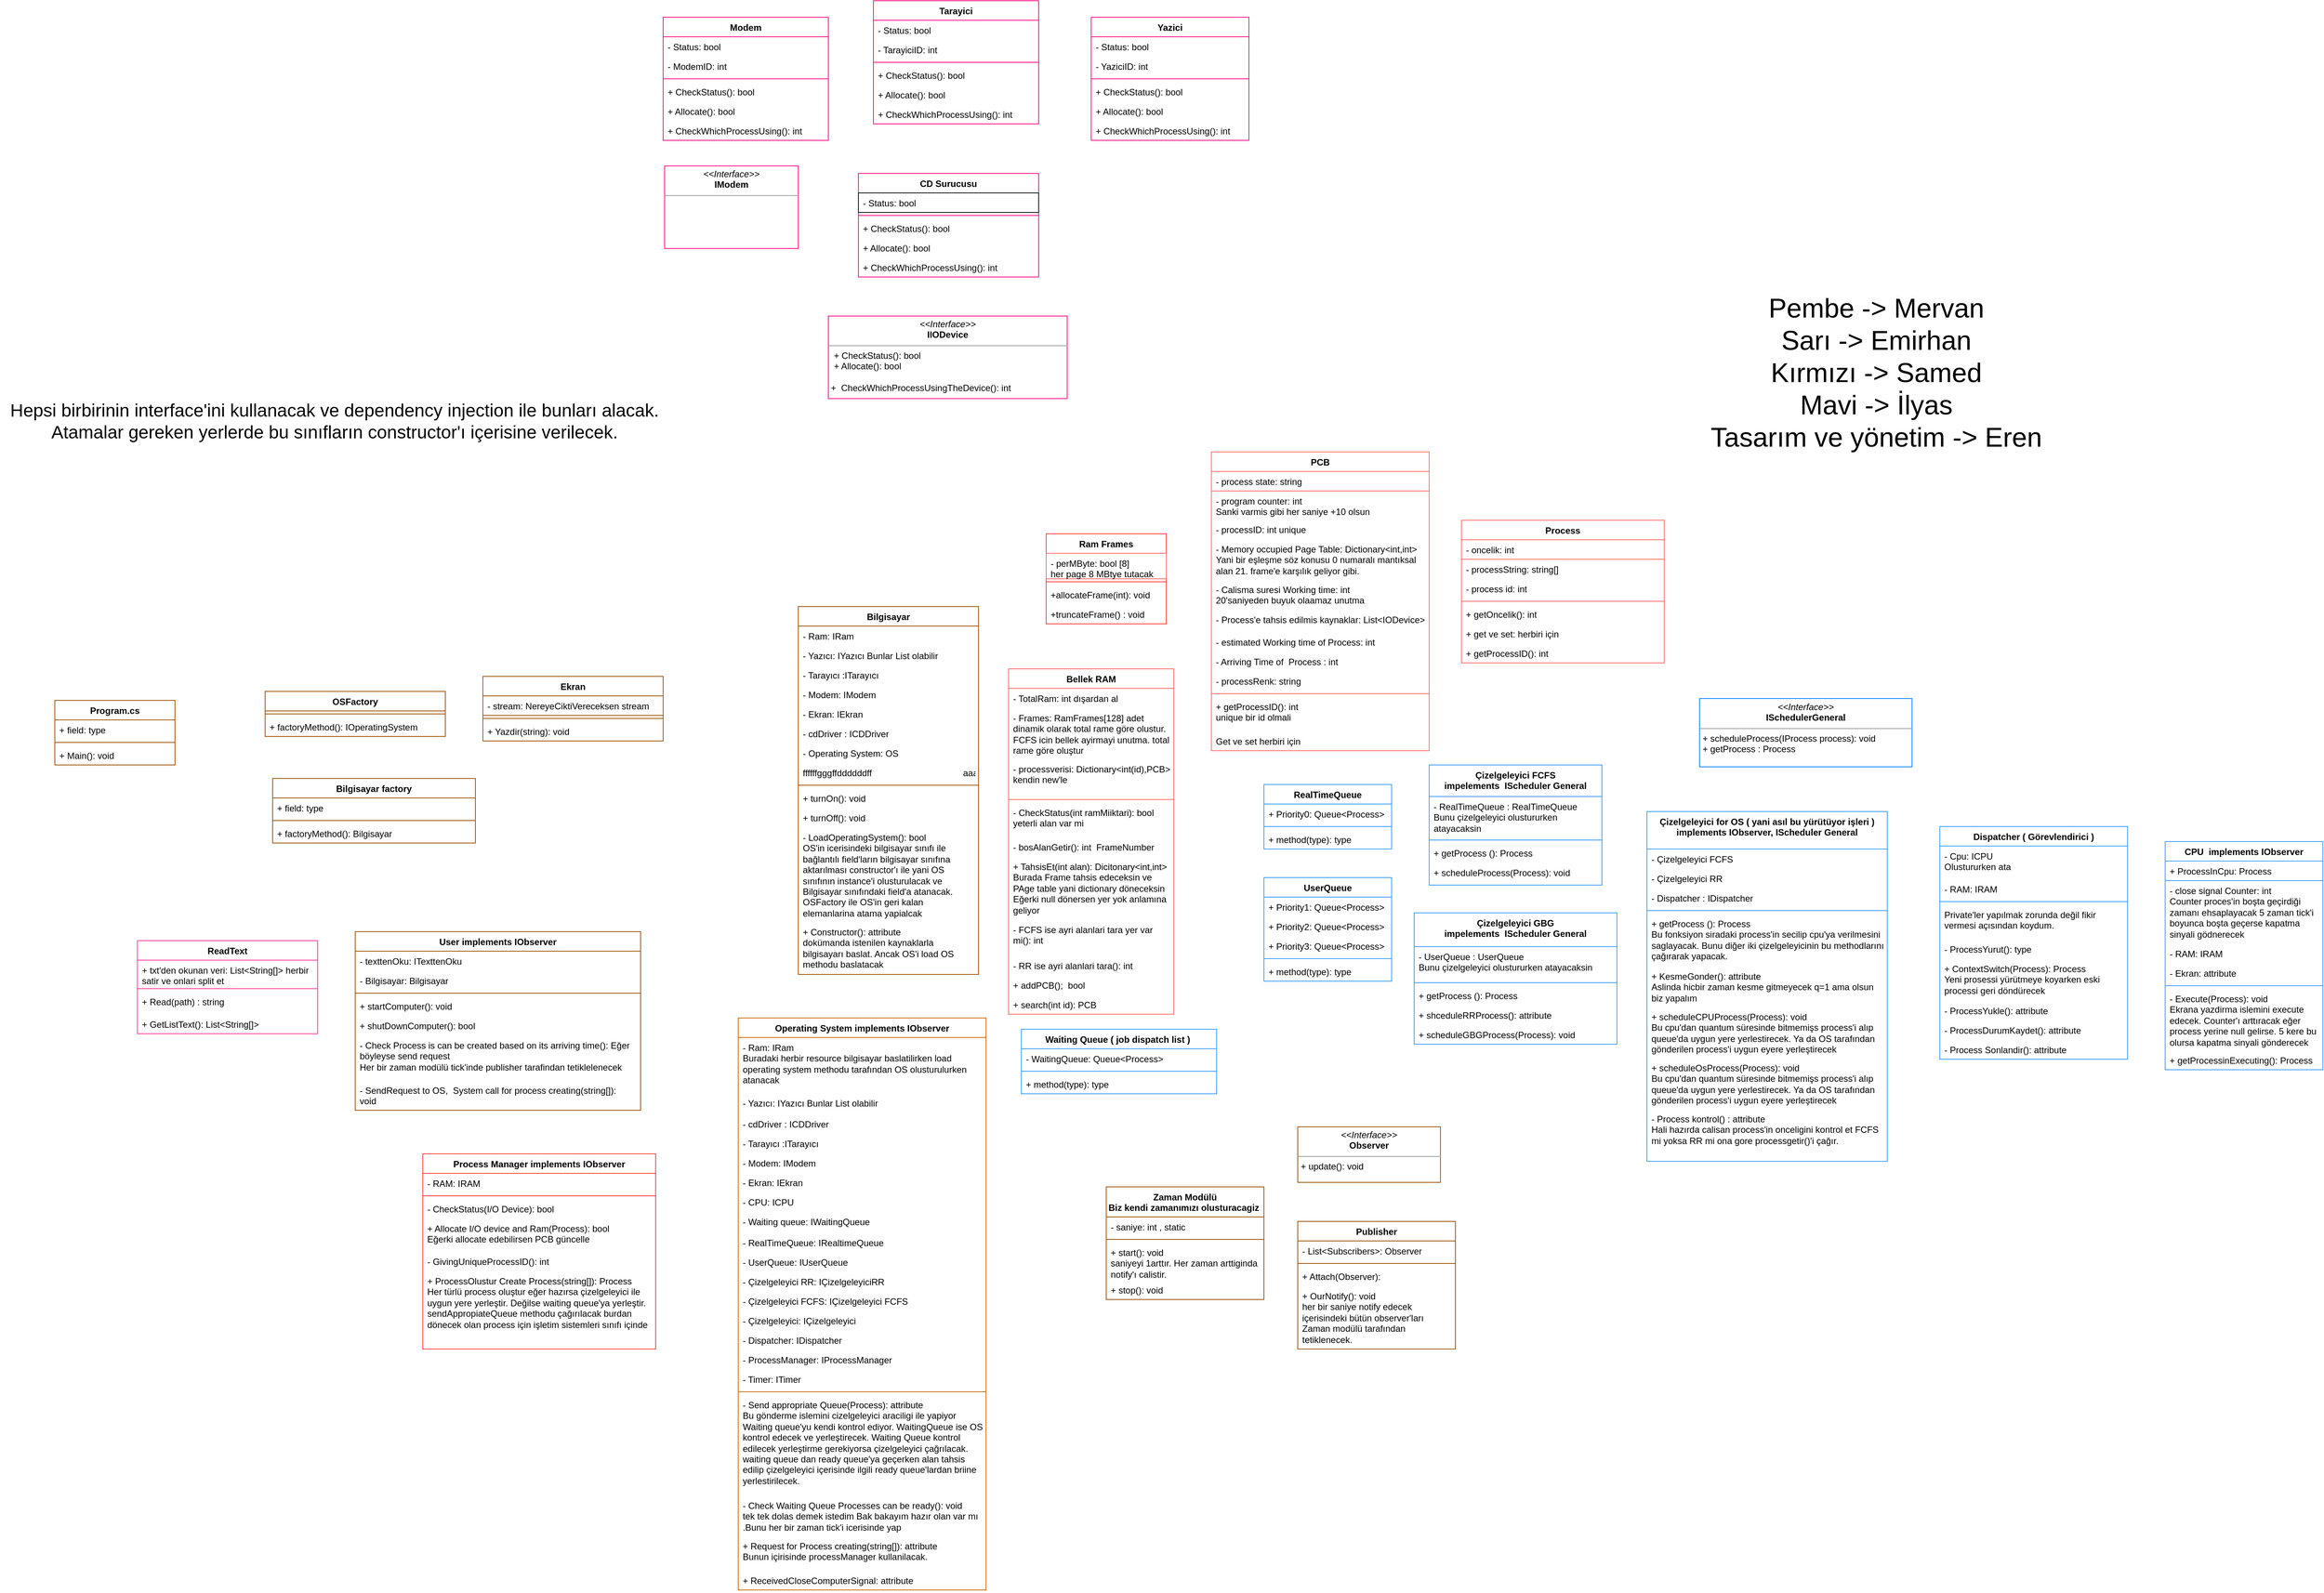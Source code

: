 <mxfile version="22.1.16" type="device">
  <diagram id="C5RBs43oDa-KdzZeNtuy" name="Page-1">
    <mxGraphModel dx="4157" dy="2154" grid="1" gridSize="10" guides="1" tooltips="1" connect="1" arrows="1" fold="1" page="1" pageScale="1" pageWidth="827" pageHeight="1169" math="0" shadow="0">
      <root>
        <mxCell id="WIyWlLk6GJQsqaUBKTNV-0" />
        <mxCell id="WIyWlLk6GJQsqaUBKTNV-1" parent="WIyWlLk6GJQsqaUBKTNV-0" />
        <mxCell id="XPo56Mp7-HnKYEz6nt2U-4" value="Bilgisayar" style="swimlane;fontStyle=1;align=center;verticalAlign=top;childLayout=stackLayout;horizontal=1;startSize=26;horizontalStack=0;resizeParent=1;resizeParentMax=0;resizeLast=0;collapsible=1;marginBottom=0;whiteSpace=wrap;html=1;strokeColor=#994C00;" parent="WIyWlLk6GJQsqaUBKTNV-1" vertex="1">
          <mxGeometry x="-470" y="37" width="240" height="490" as="geometry" />
        </mxCell>
        <mxCell id="XPo56Mp7-HnKYEz6nt2U-5" value="- Ram: IRam" style="text;strokeColor=none;fillColor=none;align=left;verticalAlign=top;spacingLeft=4;spacingRight=4;overflow=hidden;rotatable=0;points=[[0,0.5],[1,0.5]];portConstraint=eastwest;whiteSpace=wrap;html=1;" parent="XPo56Mp7-HnKYEz6nt2U-4" vertex="1">
          <mxGeometry y="26" width="240" height="26" as="geometry" />
        </mxCell>
        <mxCell id="XPo56Mp7-HnKYEz6nt2U-10" value="- Yazıcı: IYazıcı Bunlar List olabilir" style="text;strokeColor=none;fillColor=none;align=left;verticalAlign=top;spacingLeft=4;spacingRight=4;overflow=hidden;rotatable=0;points=[[0,0.5],[1,0.5]];portConstraint=eastwest;whiteSpace=wrap;html=1;" parent="XPo56Mp7-HnKYEz6nt2U-4" vertex="1">
          <mxGeometry y="52" width="240" height="26" as="geometry" />
        </mxCell>
        <mxCell id="XPo56Mp7-HnKYEz6nt2U-11" value="- Tarayıcı&amp;nbsp;:ITarayıcı" style="text;strokeColor=none;fillColor=none;align=left;verticalAlign=top;spacingLeft=4;spacingRight=4;overflow=hidden;rotatable=0;points=[[0,0.5],[1,0.5]];portConstraint=eastwest;whiteSpace=wrap;html=1;" parent="XPo56Mp7-HnKYEz6nt2U-4" vertex="1">
          <mxGeometry y="78" width="240" height="26" as="geometry" />
        </mxCell>
        <mxCell id="XPo56Mp7-HnKYEz6nt2U-12" value="- Modem: IModem" style="text;strokeColor=none;fillColor=none;align=left;verticalAlign=top;spacingLeft=4;spacingRight=4;overflow=hidden;rotatable=0;points=[[0,0.5],[1,0.5]];portConstraint=eastwest;whiteSpace=wrap;html=1;" parent="XPo56Mp7-HnKYEz6nt2U-4" vertex="1">
          <mxGeometry y="104" width="240" height="26" as="geometry" />
        </mxCell>
        <mxCell id="XPo56Mp7-HnKYEz6nt2U-13" value="- Ekran: IEkran" style="text;strokeColor=none;fillColor=none;align=left;verticalAlign=top;spacingLeft=4;spacingRight=4;overflow=hidden;rotatable=0;points=[[0,0.5],[1,0.5]];portConstraint=eastwest;whiteSpace=wrap;html=1;" parent="XPo56Mp7-HnKYEz6nt2U-4" vertex="1">
          <mxGeometry y="130" width="240" height="26" as="geometry" />
        </mxCell>
        <mxCell id="JglUgxFQCHRtceC7MfkQ-8" value="- cdDriver : ICDDriver" style="text;strokeColor=none;fillColor=none;align=left;verticalAlign=top;spacingLeft=4;spacingRight=4;overflow=hidden;rotatable=0;points=[[0,0.5],[1,0.5]];portConstraint=eastwest;whiteSpace=wrap;html=1;" parent="XPo56Mp7-HnKYEz6nt2U-4" vertex="1">
          <mxGeometry y="156" width="240" height="26" as="geometry" />
        </mxCell>
        <mxCell id="ehvPjeEVP9A8o2XFfIN3-17" value="- Operating System: OS" style="text;strokeColor=none;fillColor=none;align=left;verticalAlign=top;spacingLeft=4;spacingRight=4;overflow=hidden;rotatable=0;points=[[0,0.5],[1,0.5]];portConstraint=eastwest;whiteSpace=wrap;html=1;" parent="XPo56Mp7-HnKYEz6nt2U-4" vertex="1">
          <mxGeometry y="182" width="240" height="26" as="geometry" />
        </mxCell>
        <mxCell id="ehvPjeEVP9A8o2XFfIN3-26" value="ffffffgggffddddddff&lt;span style=&quot;white-space: pre;&quot;&gt;&#x9;&lt;/span&gt;&lt;span style=&quot;white-space: pre;&quot;&gt;&#x9;&lt;/span&gt;&lt;span style=&quot;white-space: pre;&quot;&gt;&#x9;&lt;/span&gt;&lt;span style=&quot;white-space: pre;&quot;&gt;&#x9;&lt;/span&gt;&lt;span style=&quot;white-space: pre;&quot;&gt;&#x9;&lt;/span&gt;aaaassssdddddffffgggggghhhhjjjjhhhhhggffffddssssaaaaaaa,,,,,,,,,,iişşllkkjjjjllşşii,,&lt;br&gt;&lt;br&gt;&lt;br&gt;&lt;br&gt;&lt;br&gt;&lt;br&gt;,,iiiiiiişllkjjjhhggfffddddddssssssssaaaa&lt;br&gt;" style="text;strokeColor=none;fillColor=none;align=left;verticalAlign=top;spacingLeft=4;spacingRight=4;overflow=hidden;rotatable=0;points=[[0,0.5],[1,0.5]];portConstraint=eastwest;whiteSpace=wrap;html=1;" parent="XPo56Mp7-HnKYEz6nt2U-4" vertex="1">
          <mxGeometry y="208" width="240" height="26" as="geometry" />
        </mxCell>
        <mxCell id="XPo56Mp7-HnKYEz6nt2U-6" value="" style="line;strokeWidth=1;fillColor=none;align=left;verticalAlign=middle;spacingTop=-1;spacingLeft=3;spacingRight=3;rotatable=0;labelPosition=right;points=[];portConstraint=eastwest;strokeColor=inherit;" parent="XPo56Mp7-HnKYEz6nt2U-4" vertex="1">
          <mxGeometry y="234" width="240" height="8" as="geometry" />
        </mxCell>
        <mxCell id="XPo56Mp7-HnKYEz6nt2U-7" value="+ turnOn&lt;span style=&quot;background-color: initial;&quot;&gt;(): void&lt;/span&gt;" style="text;strokeColor=none;fillColor=none;align=left;verticalAlign=top;spacingLeft=4;spacingRight=4;overflow=hidden;rotatable=0;points=[[0,0.5],[1,0.5]];portConstraint=eastwest;whiteSpace=wrap;html=1;" parent="XPo56Mp7-HnKYEz6nt2U-4" vertex="1">
          <mxGeometry y="242" width="240" height="26" as="geometry" />
        </mxCell>
        <mxCell id="XPo56Mp7-HnKYEz6nt2U-8" value="+ turnOff(): void" style="text;strokeColor=none;fillColor=none;align=left;verticalAlign=top;spacingLeft=4;spacingRight=4;overflow=hidden;rotatable=0;points=[[0,0.5],[1,0.5]];portConstraint=eastwest;whiteSpace=wrap;html=1;" parent="XPo56Mp7-HnKYEz6nt2U-4" vertex="1">
          <mxGeometry y="268" width="240" height="26" as="geometry" />
        </mxCell>
        <mxCell id="XPo56Mp7-HnKYEz6nt2U-103" value="- LoadOperatingSystem(): bool&lt;br&gt;OS&#39;in icerisindeki bilgisayar sınıfı ile bağlantılı field&#39;ların bilgisayar sınıfına aktarılması constructor&#39;ı ile yani OS&amp;nbsp; sınıfının instance&#39;i olusturulacak ve Bilgisayar sınıfındaki field&#39;a atanacak.&lt;br&gt;OSFactory ile OS&#39;in geri kalan elemanlarina atama yapialcak" style="text;strokeColor=none;fillColor=none;align=left;verticalAlign=top;spacingLeft=4;spacingRight=4;overflow=hidden;rotatable=0;points=[[0,0.5],[1,0.5]];portConstraint=eastwest;whiteSpace=wrap;html=1;" parent="XPo56Mp7-HnKYEz6nt2U-4" vertex="1">
          <mxGeometry y="294" width="240" height="126" as="geometry" />
        </mxCell>
        <mxCell id="XPo56Mp7-HnKYEz6nt2U-120" value="+ Constructor(): attribute&lt;br&gt;dokümanda istenilen kaynaklarla bilgisayarı baslat. Ancak OS&#39;i load OS methodu baslatacak" style="text;strokeColor=none;fillColor=none;align=left;verticalAlign=top;spacingLeft=4;spacingRight=4;overflow=hidden;rotatable=0;points=[[0,0.5],[1,0.5]];portConstraint=eastwest;whiteSpace=wrap;html=1;" parent="XPo56Mp7-HnKYEz6nt2U-4" vertex="1">
          <mxGeometry y="420" width="240" height="70" as="geometry" />
        </mxCell>
        <mxCell id="XPo56Mp7-HnKYEz6nt2U-14" value="&lt;p style=&quot;margin:0px;margin-top:4px;text-align:center;&quot;&gt;&lt;i&gt;&amp;lt;&amp;lt;Interface&amp;gt;&amp;gt;&lt;/i&gt;&lt;br&gt;&lt;b&gt;IIODevice&lt;/b&gt;&lt;/p&gt;&lt;hr size=&quot;1&quot;&gt;&lt;p style=&quot;margin:0px;margin-left:4px;&quot;&gt;&amp;nbsp;+ CheckStatus(): bool&lt;br&gt;&lt;/p&gt;&lt;p style=&quot;margin:0px;margin-left:4px;&quot;&gt;&amp;nbsp;+ Allocate(): bool&lt;br&gt;&lt;/p&gt;&lt;p style=&quot;margin:0px;margin-left:4px;&quot;&gt;&lt;br&gt;&lt;/p&gt;&amp;nbsp;+&amp;nbsp; CheckWhichProcessUsingTheDevice(): int" style="verticalAlign=top;align=left;overflow=fill;fontSize=12;fontFamily=Helvetica;html=1;whiteSpace=wrap;strokeColor=#FF0080;" parent="WIyWlLk6GJQsqaUBKTNV-1" vertex="1">
          <mxGeometry x="-430" y="-350" width="318" height="110" as="geometry" />
        </mxCell>
        <mxCell id="XPo56Mp7-HnKYEz6nt2U-18" value="Process" style="swimlane;fontStyle=1;align=center;verticalAlign=top;childLayout=stackLayout;horizontal=1;startSize=26;horizontalStack=0;resizeParent=1;resizeParentMax=0;resizeLast=0;collapsible=1;marginBottom=0;whiteSpace=wrap;html=1;strokeColor=#FF6666;" parent="WIyWlLk6GJQsqaUBKTNV-1" vertex="1">
          <mxGeometry x="413" y="-78" width="270" height="190" as="geometry" />
        </mxCell>
        <mxCell id="XPo56Mp7-HnKYEz6nt2U-19" value="- oncelik: int" style="text;strokeColor=#FF6666;fillColor=none;align=left;verticalAlign=top;spacingLeft=4;spacingRight=4;overflow=hidden;rotatable=0;points=[[0,0.5],[1,0.5]];portConstraint=eastwest;whiteSpace=wrap;html=1;" parent="XPo56Mp7-HnKYEz6nt2U-18" vertex="1">
          <mxGeometry y="26" width="270" height="26" as="geometry" />
        </mxCell>
        <mxCell id="ojoNzWy3ps6btbPR5Wlg-29" value="- processString: string[]" style="text;strokeColor=none;fillColor=none;align=left;verticalAlign=top;spacingLeft=4;spacingRight=4;overflow=hidden;rotatable=0;points=[[0,0.5],[1,0.5]];portConstraint=eastwest;whiteSpace=wrap;html=1;" parent="XPo56Mp7-HnKYEz6nt2U-18" vertex="1">
          <mxGeometry y="52" width="270" height="26" as="geometry" />
        </mxCell>
        <mxCell id="ehvPjeEVP9A8o2XFfIN3-50" value="- process id: int" style="text;strokeColor=none;fillColor=none;align=left;verticalAlign=top;spacingLeft=4;spacingRight=4;overflow=hidden;rotatable=0;points=[[0,0.5],[1,0.5]];portConstraint=eastwest;whiteSpace=wrap;html=1;" parent="XPo56Mp7-HnKYEz6nt2U-18" vertex="1">
          <mxGeometry y="78" width="270" height="26" as="geometry" />
        </mxCell>
        <mxCell id="XPo56Mp7-HnKYEz6nt2U-20" value="" style="line;strokeWidth=1;fillColor=none;align=left;verticalAlign=middle;spacingTop=-1;spacingLeft=3;spacingRight=3;rotatable=0;labelPosition=right;points=[];portConstraint=eastwest;strokeColor=inherit;" parent="XPo56Mp7-HnKYEz6nt2U-18" vertex="1">
          <mxGeometry y="104" width="270" height="8" as="geometry" />
        </mxCell>
        <mxCell id="XPo56Mp7-HnKYEz6nt2U-21" value="+ getOncelik(): int" style="text;strokeColor=none;fillColor=none;align=left;verticalAlign=top;spacingLeft=4;spacingRight=4;overflow=hidden;rotatable=0;points=[[0,0.5],[1,0.5]];portConstraint=eastwest;whiteSpace=wrap;html=1;" parent="XPo56Mp7-HnKYEz6nt2U-18" vertex="1">
          <mxGeometry y="112" width="270" height="26" as="geometry" />
        </mxCell>
        <mxCell id="ojoNzWy3ps6btbPR5Wlg-21" value="+ get ve set: herbiri için" style="text;strokeColor=none;fillColor=none;align=left;verticalAlign=top;spacingLeft=4;spacingRight=4;overflow=hidden;rotatable=0;points=[[0,0.5],[1,0.5]];portConstraint=eastwest;whiteSpace=wrap;html=1;" parent="XPo56Mp7-HnKYEz6nt2U-18" vertex="1">
          <mxGeometry y="138" width="270" height="26" as="geometry" />
        </mxCell>
        <mxCell id="ehvPjeEVP9A8o2XFfIN3-51" value="+ getProcessID(): int" style="text;strokeColor=none;fillColor=none;align=left;verticalAlign=top;spacingLeft=4;spacingRight=4;overflow=hidden;rotatable=0;points=[[0,0.5],[1,0.5]];portConstraint=eastwest;whiteSpace=wrap;html=1;" parent="XPo56Mp7-HnKYEz6nt2U-18" vertex="1">
          <mxGeometry y="164" width="270" height="26" as="geometry" />
        </mxCell>
        <mxCell id="XPo56Mp7-HnKYEz6nt2U-22" value="Dispatcher ( Görevlendirici )" style="swimlane;fontStyle=1;align=center;verticalAlign=top;childLayout=stackLayout;horizontal=1;startSize=26;horizontalStack=0;resizeParent=1;resizeParentMax=0;resizeLast=0;collapsible=1;marginBottom=0;whiteSpace=wrap;html=1;strokeColor=#3399FF;" parent="WIyWlLk6GJQsqaUBKTNV-1" vertex="1">
          <mxGeometry x="1050" y="330" width="250" height="310" as="geometry" />
        </mxCell>
        <mxCell id="XPo56Mp7-HnKYEz6nt2U-23" value="- Cpu: ICPU&amp;nbsp;&lt;br&gt;Olustururken ata" style="text;strokeColor=none;fillColor=none;align=left;verticalAlign=top;spacingLeft=4;spacingRight=4;overflow=hidden;rotatable=0;points=[[0,0.5],[1,0.5]];portConstraint=eastwest;whiteSpace=wrap;html=1;" parent="XPo56Mp7-HnKYEz6nt2U-22" vertex="1">
          <mxGeometry y="26" width="250" height="44" as="geometry" />
        </mxCell>
        <mxCell id="ojoNzWy3ps6btbPR5Wlg-20" value="- RAM: IRAM" style="text;strokeColor=none;fillColor=none;align=left;verticalAlign=top;spacingLeft=4;spacingRight=4;overflow=hidden;rotatable=0;points=[[0,0.5],[1,0.5]];portConstraint=eastwest;whiteSpace=wrap;html=1;" parent="XPo56Mp7-HnKYEz6nt2U-22" vertex="1">
          <mxGeometry y="70" width="250" height="26" as="geometry" />
        </mxCell>
        <mxCell id="XPo56Mp7-HnKYEz6nt2U-24" value="" style="line;strokeWidth=1;fillColor=none;align=left;verticalAlign=middle;spacingTop=-1;spacingLeft=3;spacingRight=3;rotatable=0;labelPosition=right;points=[];portConstraint=eastwest;strokeColor=inherit;" parent="XPo56Mp7-HnKYEz6nt2U-22" vertex="1">
          <mxGeometry y="96" width="250" height="8" as="geometry" />
        </mxCell>
        <mxCell id="JglUgxFQCHRtceC7MfkQ-3" value="Private&#39;ler yapılmak zorunda değil fikir vermesi açısından koydum." style="text;strokeColor=none;fillColor=none;align=left;verticalAlign=top;spacingLeft=4;spacingRight=4;overflow=hidden;rotatable=0;points=[[0,0.5],[1,0.5]];portConstraint=eastwest;whiteSpace=wrap;html=1;" parent="XPo56Mp7-HnKYEz6nt2U-22" vertex="1">
          <mxGeometry y="104" width="250" height="46" as="geometry" />
        </mxCell>
        <mxCell id="XPo56Mp7-HnKYEz6nt2U-25" value="- ProcessYurut(): type" style="text;strokeColor=none;fillColor=none;align=left;verticalAlign=top;spacingLeft=4;spacingRight=4;overflow=hidden;rotatable=0;points=[[0,0.5],[1,0.5]];portConstraint=eastwest;whiteSpace=wrap;html=1;" parent="XPo56Mp7-HnKYEz6nt2U-22" vertex="1">
          <mxGeometry y="150" width="250" height="26" as="geometry" />
        </mxCell>
        <mxCell id="XPo56Mp7-HnKYEz6nt2U-86" value="+ ContextSwitch(Process): Process&lt;br&gt;Yeni prosessi yürütmeye koyarken eski processi geri döndürecek" style="text;strokeColor=none;fillColor=none;align=left;verticalAlign=top;spacingLeft=4;spacingRight=4;overflow=hidden;rotatable=0;points=[[0,0.5],[1,0.5]];portConstraint=eastwest;whiteSpace=wrap;html=1;" parent="XPo56Mp7-HnKYEz6nt2U-22" vertex="1">
          <mxGeometry y="176" width="250" height="56" as="geometry" />
        </mxCell>
        <mxCell id="XPo56Mp7-HnKYEz6nt2U-53" value="- ProcessYukle(): attribute" style="text;strokeColor=none;fillColor=none;align=left;verticalAlign=top;spacingLeft=4;spacingRight=4;overflow=hidden;rotatable=0;points=[[0,0.5],[1,0.5]];portConstraint=eastwest;whiteSpace=wrap;html=1;" parent="XPo56Mp7-HnKYEz6nt2U-22" vertex="1">
          <mxGeometry y="232" width="250" height="26" as="geometry" />
        </mxCell>
        <mxCell id="XPo56Mp7-HnKYEz6nt2U-52" value="- ProcessDurumKaydet(): attribute" style="text;strokeColor=none;fillColor=none;align=left;verticalAlign=top;spacingLeft=4;spacingRight=4;overflow=hidden;rotatable=0;points=[[0,0.5],[1,0.5]];portConstraint=eastwest;whiteSpace=wrap;html=1;" parent="XPo56Mp7-HnKYEz6nt2U-22" vertex="1">
          <mxGeometry y="258" width="250" height="26" as="geometry" />
        </mxCell>
        <mxCell id="XPo56Mp7-HnKYEz6nt2U-117" value="- Process Sonlandir(): attribute" style="text;strokeColor=none;fillColor=none;align=left;verticalAlign=top;spacingLeft=4;spacingRight=4;overflow=hidden;rotatable=0;points=[[0,0.5],[1,0.5]];portConstraint=eastwest;whiteSpace=wrap;html=1;" parent="XPo56Mp7-HnKYEz6nt2U-22" vertex="1">
          <mxGeometry y="284" width="250" height="26" as="geometry" />
        </mxCell>
        <mxCell id="XPo56Mp7-HnKYEz6nt2U-30" value="Çizelgeleyici FCFS&lt;br&gt;impelements&amp;nbsp;&amp;nbsp;IScheduler General" style="swimlane;fontStyle=1;align=center;verticalAlign=top;childLayout=stackLayout;horizontal=1;startSize=42;horizontalStack=0;resizeParent=1;resizeParentMax=0;resizeLast=0;collapsible=1;marginBottom=0;whiteSpace=wrap;html=1;strokeColor=#3399FF;" parent="WIyWlLk6GJQsqaUBKTNV-1" vertex="1">
          <mxGeometry x="370" y="248" width="230" height="160" as="geometry" />
        </mxCell>
        <mxCell id="XPo56Mp7-HnKYEz6nt2U-31" value="- RealTimeQueue : RealTimeQueue&amp;nbsp;&lt;br&gt;Bunu çizelgeleyici olustururken atayacaksin" style="text;strokeColor=none;fillColor=none;align=left;verticalAlign=top;spacingLeft=4;spacingRight=4;overflow=hidden;rotatable=0;points=[[0,0.5],[1,0.5]];portConstraint=eastwest;whiteSpace=wrap;html=1;" parent="XPo56Mp7-HnKYEz6nt2U-30" vertex="1">
          <mxGeometry y="42" width="230" height="54" as="geometry" />
        </mxCell>
        <mxCell id="XPo56Mp7-HnKYEz6nt2U-32" value="" style="line;strokeWidth=1;fillColor=none;align=left;verticalAlign=middle;spacingTop=-1;spacingLeft=3;spacingRight=3;rotatable=0;labelPosition=right;points=[];portConstraint=eastwest;strokeColor=inherit;" parent="XPo56Mp7-HnKYEz6nt2U-30" vertex="1">
          <mxGeometry y="96" width="230" height="8" as="geometry" />
        </mxCell>
        <mxCell id="XPo56Mp7-HnKYEz6nt2U-33" value="+ getProcess&amp;nbsp;(): Process" style="text;strokeColor=none;fillColor=none;align=left;verticalAlign=top;spacingLeft=4;spacingRight=4;overflow=hidden;rotatable=0;points=[[0,0.5],[1,0.5]];portConstraint=eastwest;whiteSpace=wrap;html=1;" parent="XPo56Mp7-HnKYEz6nt2U-30" vertex="1">
          <mxGeometry y="104" width="230" height="26" as="geometry" />
        </mxCell>
        <mxCell id="XPo56Mp7-HnKYEz6nt2U-88" value="+&amp;nbsp;scheduleProcess&lt;span style=&quot;background-color: initial;&quot;&gt;(Process): void&lt;/span&gt;" style="text;strokeColor=none;fillColor=none;align=left;verticalAlign=top;spacingLeft=4;spacingRight=4;overflow=hidden;rotatable=0;points=[[0,0.5],[1,0.5]];portConstraint=eastwest;whiteSpace=wrap;html=1;" parent="XPo56Mp7-HnKYEz6nt2U-30" vertex="1">
          <mxGeometry y="130" width="230" height="30" as="geometry" />
        </mxCell>
        <mxCell id="XPo56Mp7-HnKYEz6nt2U-34" value="UserQueue" style="swimlane;fontStyle=1;align=center;verticalAlign=top;childLayout=stackLayout;horizontal=1;startSize=26;horizontalStack=0;resizeParent=1;resizeParentMax=0;resizeLast=0;collapsible=1;marginBottom=0;whiteSpace=wrap;html=1;strokeColor=#3399FF;" parent="WIyWlLk6GJQsqaUBKTNV-1" vertex="1">
          <mxGeometry x="150" y="398" width="170" height="138" as="geometry" />
        </mxCell>
        <mxCell id="XPo56Mp7-HnKYEz6nt2U-35" value="+ Priority1: Queue&amp;lt;Process&amp;gt;" style="text;strokeColor=none;fillColor=none;align=left;verticalAlign=top;spacingLeft=4;spacingRight=4;overflow=hidden;rotatable=0;points=[[0,0.5],[1,0.5]];portConstraint=eastwest;whiteSpace=wrap;html=1;" parent="XPo56Mp7-HnKYEz6nt2U-34" vertex="1">
          <mxGeometry y="26" width="170" height="26" as="geometry" />
        </mxCell>
        <mxCell id="XPo56Mp7-HnKYEz6nt2U-38" value="+ Priority2: Queue&amp;lt;Process&amp;gt;" style="text;strokeColor=none;fillColor=none;align=left;verticalAlign=top;spacingLeft=4;spacingRight=4;overflow=hidden;rotatable=0;points=[[0,0.5],[1,0.5]];portConstraint=eastwest;whiteSpace=wrap;html=1;" parent="XPo56Mp7-HnKYEz6nt2U-34" vertex="1">
          <mxGeometry y="52" width="170" height="26" as="geometry" />
        </mxCell>
        <mxCell id="XPo56Mp7-HnKYEz6nt2U-39" value="+ Priority3: Queue&amp;lt;Process&amp;gt;" style="text;strokeColor=none;fillColor=none;align=left;verticalAlign=top;spacingLeft=4;spacingRight=4;overflow=hidden;rotatable=0;points=[[0,0.5],[1,0.5]];portConstraint=eastwest;whiteSpace=wrap;html=1;" parent="XPo56Mp7-HnKYEz6nt2U-34" vertex="1">
          <mxGeometry y="78" width="170" height="26" as="geometry" />
        </mxCell>
        <mxCell id="XPo56Mp7-HnKYEz6nt2U-36" value="" style="line;strokeWidth=1;fillColor=none;align=left;verticalAlign=middle;spacingTop=-1;spacingLeft=3;spacingRight=3;rotatable=0;labelPosition=right;points=[];portConstraint=eastwest;strokeColor=inherit;" parent="XPo56Mp7-HnKYEz6nt2U-34" vertex="1">
          <mxGeometry y="104" width="170" height="8" as="geometry" />
        </mxCell>
        <mxCell id="XPo56Mp7-HnKYEz6nt2U-37" value="+ method(type): type" style="text;strokeColor=none;fillColor=none;align=left;verticalAlign=top;spacingLeft=4;spacingRight=4;overflow=hidden;rotatable=0;points=[[0,0.5],[1,0.5]];portConstraint=eastwest;whiteSpace=wrap;html=1;" parent="XPo56Mp7-HnKYEz6nt2U-34" vertex="1">
          <mxGeometry y="112" width="170" height="26" as="geometry" />
        </mxCell>
        <mxCell id="XPo56Mp7-HnKYEz6nt2U-40" value="Ekran" style="swimlane;fontStyle=1;align=center;verticalAlign=top;childLayout=stackLayout;horizontal=1;startSize=26;horizontalStack=0;resizeParent=1;resizeParentMax=0;resizeLast=0;collapsible=1;marginBottom=0;whiteSpace=wrap;html=1;strokeColor=#994C00;" parent="WIyWlLk6GJQsqaUBKTNV-1" vertex="1">
          <mxGeometry x="-890" y="130" width="240" height="86" as="geometry" />
        </mxCell>
        <mxCell id="XPo56Mp7-HnKYEz6nt2U-41" value="- stream: NereyeCiktiVereceksen stream&amp;nbsp;" style="text;strokeColor=#994C00;fillColor=none;align=left;verticalAlign=top;spacingLeft=4;spacingRight=4;overflow=hidden;rotatable=0;points=[[0,0.5],[1,0.5]];portConstraint=eastwest;whiteSpace=wrap;html=1;" parent="XPo56Mp7-HnKYEz6nt2U-40" vertex="1">
          <mxGeometry y="26" width="240" height="26" as="geometry" />
        </mxCell>
        <mxCell id="XPo56Mp7-HnKYEz6nt2U-42" value="" style="line;strokeWidth=1;fillColor=none;align=left;verticalAlign=middle;spacingTop=-1;spacingLeft=3;spacingRight=3;rotatable=0;labelPosition=right;points=[];portConstraint=eastwest;strokeColor=inherit;" parent="XPo56Mp7-HnKYEz6nt2U-40" vertex="1">
          <mxGeometry y="52" width="240" height="8" as="geometry" />
        </mxCell>
        <mxCell id="XPo56Mp7-HnKYEz6nt2U-43" value="+ Yazdir(string): void" style="text;strokeColor=none;fillColor=none;align=left;verticalAlign=top;spacingLeft=4;spacingRight=4;overflow=hidden;rotatable=0;points=[[0,0.5],[1,0.5]];portConstraint=eastwest;whiteSpace=wrap;html=1;" parent="XPo56Mp7-HnKYEz6nt2U-40" vertex="1">
          <mxGeometry y="60" width="240" height="26" as="geometry" />
        </mxCell>
        <mxCell id="XPo56Mp7-HnKYEz6nt2U-44" value="RealTimeQueue" style="swimlane;fontStyle=1;align=center;verticalAlign=top;childLayout=stackLayout;horizontal=1;startSize=26;horizontalStack=0;resizeParent=1;resizeParentMax=0;resizeLast=0;collapsible=1;marginBottom=0;whiteSpace=wrap;html=1;strokeColor=#3399FF;" parent="WIyWlLk6GJQsqaUBKTNV-1" vertex="1">
          <mxGeometry x="150" y="274" width="170" height="86" as="geometry" />
        </mxCell>
        <mxCell id="XPo56Mp7-HnKYEz6nt2U-45" value="+ Priority0: Queue&amp;lt;Process&amp;gt;" style="text;strokeColor=none;fillColor=none;align=left;verticalAlign=top;spacingLeft=4;spacingRight=4;overflow=hidden;rotatable=0;points=[[0,0.5],[1,0.5]];portConstraint=eastwest;whiteSpace=wrap;html=1;" parent="XPo56Mp7-HnKYEz6nt2U-44" vertex="1">
          <mxGeometry y="26" width="170" height="26" as="geometry" />
        </mxCell>
        <mxCell id="XPo56Mp7-HnKYEz6nt2U-46" value="" style="line;strokeWidth=1;fillColor=none;align=left;verticalAlign=middle;spacingTop=-1;spacingLeft=3;spacingRight=3;rotatable=0;labelPosition=right;points=[];portConstraint=eastwest;strokeColor=inherit;" parent="XPo56Mp7-HnKYEz6nt2U-44" vertex="1">
          <mxGeometry y="52" width="170" height="8" as="geometry" />
        </mxCell>
        <mxCell id="XPo56Mp7-HnKYEz6nt2U-47" value="+ method(type): type" style="text;strokeColor=none;fillColor=none;align=left;verticalAlign=top;spacingLeft=4;spacingRight=4;overflow=hidden;rotatable=0;points=[[0,0.5],[1,0.5]];portConstraint=eastwest;whiteSpace=wrap;html=1;" parent="XPo56Mp7-HnKYEz6nt2U-44" vertex="1">
          <mxGeometry y="60" width="170" height="26" as="geometry" />
        </mxCell>
        <mxCell id="XPo56Mp7-HnKYEz6nt2U-48" value="Waiting Queue ( job dispatch list )&amp;nbsp;" style="swimlane;fontStyle=1;align=center;verticalAlign=top;childLayout=stackLayout;horizontal=1;startSize=26;horizontalStack=0;resizeParent=1;resizeParentMax=0;resizeLast=0;collapsible=1;marginBottom=0;whiteSpace=wrap;html=1;strokeColor=#3399FF;" parent="WIyWlLk6GJQsqaUBKTNV-1" vertex="1">
          <mxGeometry x="-173" y="600" width="260" height="86" as="geometry" />
        </mxCell>
        <mxCell id="XPo56Mp7-HnKYEz6nt2U-49" value="- WaitingQueue: Queue&amp;lt;Process&amp;gt;" style="text;strokeColor=none;fillColor=none;align=left;verticalAlign=top;spacingLeft=4;spacingRight=4;overflow=hidden;rotatable=0;points=[[0,0.5],[1,0.5]];portConstraint=eastwest;whiteSpace=wrap;html=1;" parent="XPo56Mp7-HnKYEz6nt2U-48" vertex="1">
          <mxGeometry y="26" width="260" height="26" as="geometry" />
        </mxCell>
        <mxCell id="XPo56Mp7-HnKYEz6nt2U-50" value="" style="line;strokeWidth=1;fillColor=none;align=left;verticalAlign=middle;spacingTop=-1;spacingLeft=3;spacingRight=3;rotatable=0;labelPosition=right;points=[];portConstraint=eastwest;strokeColor=inherit;" parent="XPo56Mp7-HnKYEz6nt2U-48" vertex="1">
          <mxGeometry y="52" width="260" height="8" as="geometry" />
        </mxCell>
        <mxCell id="XPo56Mp7-HnKYEz6nt2U-51" value="+ method(type): type" style="text;strokeColor=none;fillColor=none;align=left;verticalAlign=top;spacingLeft=4;spacingRight=4;overflow=hidden;rotatable=0;points=[[0,0.5],[1,0.5]];portConstraint=eastwest;whiteSpace=wrap;html=1;" parent="XPo56Mp7-HnKYEz6nt2U-48" vertex="1">
          <mxGeometry y="60" width="260" height="26" as="geometry" />
        </mxCell>
        <mxCell id="XPo56Mp7-HnKYEz6nt2U-58" value="Tarayici" style="swimlane;fontStyle=1;align=center;verticalAlign=top;childLayout=stackLayout;horizontal=1;startSize=26;horizontalStack=0;resizeParent=1;resizeParentMax=0;resizeLast=0;collapsible=1;marginBottom=0;whiteSpace=wrap;html=1;strokeColor=#FF0080;" parent="WIyWlLk6GJQsqaUBKTNV-1" vertex="1">
          <mxGeometry x="-370" y="-770" width="220" height="164" as="geometry" />
        </mxCell>
        <mxCell id="XPo56Mp7-HnKYEz6nt2U-59" value="- Status: bool" style="text;strokeColor=none;fillColor=none;align=left;verticalAlign=top;spacingLeft=4;spacingRight=4;overflow=hidden;rotatable=0;points=[[0,0.5],[1,0.5]];portConstraint=eastwest;whiteSpace=wrap;html=1;" parent="XPo56Mp7-HnKYEz6nt2U-58" vertex="1">
          <mxGeometry y="26" width="220" height="26" as="geometry" />
        </mxCell>
        <mxCell id="ehvPjeEVP9A8o2XFfIN3-96" value="- TarayiciID: int" style="text;strokeColor=none;fillColor=none;align=left;verticalAlign=top;spacingLeft=4;spacingRight=4;overflow=hidden;rotatable=0;points=[[0,0.5],[1,0.5]];portConstraint=eastwest;whiteSpace=wrap;html=1;" parent="XPo56Mp7-HnKYEz6nt2U-58" vertex="1">
          <mxGeometry y="52" width="220" height="26" as="geometry" />
        </mxCell>
        <mxCell id="XPo56Mp7-HnKYEz6nt2U-60" value="" style="line;strokeWidth=1;fillColor=none;align=left;verticalAlign=middle;spacingTop=-1;spacingLeft=3;spacingRight=3;rotatable=0;labelPosition=right;points=[];portConstraint=eastwest;strokeColor=inherit;" parent="XPo56Mp7-HnKYEz6nt2U-58" vertex="1">
          <mxGeometry y="78" width="220" height="8" as="geometry" />
        </mxCell>
        <mxCell id="XPo56Mp7-HnKYEz6nt2U-61" value="+ CheckStatus(): bool" style="text;strokeColor=none;fillColor=none;align=left;verticalAlign=top;spacingLeft=4;spacingRight=4;overflow=hidden;rotatable=0;points=[[0,0.5],[1,0.5]];portConstraint=eastwest;whiteSpace=wrap;html=1;" parent="XPo56Mp7-HnKYEz6nt2U-58" vertex="1">
          <mxGeometry y="86" width="220" height="26" as="geometry" />
        </mxCell>
        <mxCell id="ehvPjeEVP9A8o2XFfIN3-92" value="+ Allocate(): bool" style="text;strokeColor=none;fillColor=none;align=left;verticalAlign=top;spacingLeft=4;spacingRight=4;overflow=hidden;rotatable=0;points=[[0,0.5],[1,0.5]];portConstraint=eastwest;whiteSpace=wrap;html=1;" parent="XPo56Mp7-HnKYEz6nt2U-58" vertex="1">
          <mxGeometry y="112" width="220" height="26" as="geometry" />
        </mxCell>
        <mxCell id="ehvPjeEVP9A8o2XFfIN3-75" value="+ CheckWhichProcessUsing(): int" style="text;strokeColor=none;fillColor=none;align=left;verticalAlign=top;spacingLeft=4;spacingRight=4;overflow=hidden;rotatable=0;points=[[0,0.5],[1,0.5]];portConstraint=eastwest;whiteSpace=wrap;html=1;" parent="XPo56Mp7-HnKYEz6nt2U-58" vertex="1">
          <mxGeometry y="138" width="220" height="26" as="geometry" />
        </mxCell>
        <mxCell id="XPo56Mp7-HnKYEz6nt2U-62" value="Yazici" style="swimlane;fontStyle=1;align=center;verticalAlign=top;childLayout=stackLayout;horizontal=1;startSize=26;horizontalStack=0;resizeParent=1;resizeParentMax=0;resizeLast=0;collapsible=1;marginBottom=0;whiteSpace=wrap;html=1;strokeColor=#FF0080;" parent="WIyWlLk6GJQsqaUBKTNV-1" vertex="1">
          <mxGeometry x="-80" y="-748" width="210" height="164" as="geometry" />
        </mxCell>
        <mxCell id="XPo56Mp7-HnKYEz6nt2U-63" value="- Status: bool" style="text;strokeColor=none;fillColor=none;align=left;verticalAlign=top;spacingLeft=4;spacingRight=4;overflow=hidden;rotatable=0;points=[[0,0.5],[1,0.5]];portConstraint=eastwest;whiteSpace=wrap;html=1;" parent="XPo56Mp7-HnKYEz6nt2U-62" vertex="1">
          <mxGeometry y="26" width="210" height="26" as="geometry" />
        </mxCell>
        <mxCell id="ehvPjeEVP9A8o2XFfIN3-97" value="- YaziciID: int" style="text;strokeColor=none;fillColor=none;align=left;verticalAlign=top;spacingLeft=4;spacingRight=4;overflow=hidden;rotatable=0;points=[[0,0.5],[1,0.5]];portConstraint=eastwest;whiteSpace=wrap;html=1;" parent="XPo56Mp7-HnKYEz6nt2U-62" vertex="1">
          <mxGeometry y="52" width="210" height="26" as="geometry" />
        </mxCell>
        <mxCell id="XPo56Mp7-HnKYEz6nt2U-64" value="" style="line;strokeWidth=1;fillColor=none;align=left;verticalAlign=middle;spacingTop=-1;spacingLeft=3;spacingRight=3;rotatable=0;labelPosition=right;points=[];portConstraint=eastwest;strokeColor=inherit;" parent="XPo56Mp7-HnKYEz6nt2U-62" vertex="1">
          <mxGeometry y="78" width="210" height="8" as="geometry" />
        </mxCell>
        <mxCell id="XPo56Mp7-HnKYEz6nt2U-65" value="+ CheckStatus(): bool" style="text;strokeColor=none;fillColor=none;align=left;verticalAlign=top;spacingLeft=4;spacingRight=4;overflow=hidden;rotatable=0;points=[[0,0.5],[1,0.5]];portConstraint=eastwest;whiteSpace=wrap;html=1;" parent="XPo56Mp7-HnKYEz6nt2U-62" vertex="1">
          <mxGeometry y="86" width="210" height="26" as="geometry" />
        </mxCell>
        <mxCell id="ehvPjeEVP9A8o2XFfIN3-93" value="+ Allocate(): bool" style="text;strokeColor=none;fillColor=none;align=left;verticalAlign=top;spacingLeft=4;spacingRight=4;overflow=hidden;rotatable=0;points=[[0,0.5],[1,0.5]];portConstraint=eastwest;whiteSpace=wrap;html=1;" parent="XPo56Mp7-HnKYEz6nt2U-62" vertex="1">
          <mxGeometry y="112" width="210" height="26" as="geometry" />
        </mxCell>
        <mxCell id="ehvPjeEVP9A8o2XFfIN3-76" value="+ CheckWhichProcessUsing(): int" style="text;strokeColor=none;fillColor=none;align=left;verticalAlign=top;spacingLeft=4;spacingRight=4;overflow=hidden;rotatable=0;points=[[0,0.5],[1,0.5]];portConstraint=eastwest;whiteSpace=wrap;html=1;" parent="XPo56Mp7-HnKYEz6nt2U-62" vertex="1">
          <mxGeometry y="138" width="210" height="26" as="geometry" />
        </mxCell>
        <mxCell id="XPo56Mp7-HnKYEz6nt2U-66" value="Modem" style="swimlane;fontStyle=1;align=center;verticalAlign=top;childLayout=stackLayout;horizontal=1;startSize=26;horizontalStack=0;resizeParent=1;resizeParentMax=0;resizeLast=0;collapsible=1;marginBottom=0;whiteSpace=wrap;html=1;strokeColor=#FF0080;" parent="WIyWlLk6GJQsqaUBKTNV-1" vertex="1">
          <mxGeometry x="-650" y="-748" width="220" height="164" as="geometry" />
        </mxCell>
        <mxCell id="XPo56Mp7-HnKYEz6nt2U-67" value="- Status: bool" style="text;strokeColor=none;fillColor=none;align=left;verticalAlign=top;spacingLeft=4;spacingRight=4;overflow=hidden;rotatable=0;points=[[0,0.5],[1,0.5]];portConstraint=eastwest;whiteSpace=wrap;html=1;" parent="XPo56Mp7-HnKYEz6nt2U-66" vertex="1">
          <mxGeometry y="26" width="220" height="26" as="geometry" />
        </mxCell>
        <mxCell id="ehvPjeEVP9A8o2XFfIN3-95" value="- ModemID: int" style="text;strokeColor=none;fillColor=none;align=left;verticalAlign=top;spacingLeft=4;spacingRight=4;overflow=hidden;rotatable=0;points=[[0,0.5],[1,0.5]];portConstraint=eastwest;whiteSpace=wrap;html=1;" parent="XPo56Mp7-HnKYEz6nt2U-66" vertex="1">
          <mxGeometry y="52" width="220" height="26" as="geometry" />
        </mxCell>
        <mxCell id="XPo56Mp7-HnKYEz6nt2U-68" value="" style="line;strokeWidth=1;fillColor=none;align=left;verticalAlign=middle;spacingTop=-1;spacingLeft=3;spacingRight=3;rotatable=0;labelPosition=right;points=[];portConstraint=eastwest;strokeColor=inherit;" parent="XPo56Mp7-HnKYEz6nt2U-66" vertex="1">
          <mxGeometry y="78" width="220" height="8" as="geometry" />
        </mxCell>
        <mxCell id="XPo56Mp7-HnKYEz6nt2U-69" value="+ CheckStatus(): bool" style="text;strokeColor=none;fillColor=none;align=left;verticalAlign=top;spacingLeft=4;spacingRight=4;overflow=hidden;rotatable=0;points=[[0,0.5],[1,0.5]];portConstraint=eastwest;whiteSpace=wrap;html=1;" parent="XPo56Mp7-HnKYEz6nt2U-66" vertex="1">
          <mxGeometry y="86" width="220" height="26" as="geometry" />
        </mxCell>
        <mxCell id="ehvPjeEVP9A8o2XFfIN3-91" value="+ Allocate(): bool" style="text;strokeColor=none;fillColor=none;align=left;verticalAlign=top;spacingLeft=4;spacingRight=4;overflow=hidden;rotatable=0;points=[[0,0.5],[1,0.5]];portConstraint=eastwest;whiteSpace=wrap;html=1;" parent="XPo56Mp7-HnKYEz6nt2U-66" vertex="1">
          <mxGeometry y="112" width="220" height="26" as="geometry" />
        </mxCell>
        <mxCell id="ehvPjeEVP9A8o2XFfIN3-74" value="+ CheckWhichProcessUsing(): int" style="text;strokeColor=none;fillColor=none;align=left;verticalAlign=top;spacingLeft=4;spacingRight=4;overflow=hidden;rotatable=0;points=[[0,0.5],[1,0.5]];portConstraint=eastwest;whiteSpace=wrap;html=1;" parent="XPo56Mp7-HnKYEz6nt2U-66" vertex="1">
          <mxGeometry y="138" width="220" height="26" as="geometry" />
        </mxCell>
        <mxCell id="XPo56Mp7-HnKYEz6nt2U-70" value="CD Surucusu" style="swimlane;fontStyle=1;align=center;verticalAlign=top;childLayout=stackLayout;horizontal=1;startSize=26;horizontalStack=0;resizeParent=1;resizeParentMax=0;resizeLast=0;collapsible=1;marginBottom=0;whiteSpace=wrap;html=1;strokeColor=#FF0080;" parent="WIyWlLk6GJQsqaUBKTNV-1" vertex="1">
          <mxGeometry x="-390" y="-540" width="240" height="138" as="geometry" />
        </mxCell>
        <mxCell id="XPo56Mp7-HnKYEz6nt2U-71" value="- Status: bool" style="text;strokeColor=#000000;fillColor=none;align=left;verticalAlign=top;spacingLeft=4;spacingRight=4;overflow=hidden;rotatable=0;points=[[0,0.5],[1,0.5]];portConstraint=eastwest;whiteSpace=wrap;html=1;" parent="XPo56Mp7-HnKYEz6nt2U-70" vertex="1">
          <mxGeometry y="26" width="240" height="26" as="geometry" />
        </mxCell>
        <mxCell id="XPo56Mp7-HnKYEz6nt2U-72" value="" style="line;strokeWidth=1;fillColor=none;align=left;verticalAlign=middle;spacingTop=-1;spacingLeft=3;spacingRight=3;rotatable=0;labelPosition=right;points=[];portConstraint=eastwest;strokeColor=inherit;" parent="XPo56Mp7-HnKYEz6nt2U-70" vertex="1">
          <mxGeometry y="52" width="240" height="8" as="geometry" />
        </mxCell>
        <mxCell id="XPo56Mp7-HnKYEz6nt2U-73" value="+ CheckStatus(): bool" style="text;strokeColor=none;fillColor=none;align=left;verticalAlign=top;spacingLeft=4;spacingRight=4;overflow=hidden;rotatable=0;points=[[0,0.5],[1,0.5]];portConstraint=eastwest;whiteSpace=wrap;html=1;" parent="XPo56Mp7-HnKYEz6nt2U-70" vertex="1">
          <mxGeometry y="60" width="240" height="26" as="geometry" />
        </mxCell>
        <mxCell id="ehvPjeEVP9A8o2XFfIN3-94" value="+ Allocate(): bool" style="text;strokeColor=none;fillColor=none;align=left;verticalAlign=top;spacingLeft=4;spacingRight=4;overflow=hidden;rotatable=0;points=[[0,0.5],[1,0.5]];portConstraint=eastwest;whiteSpace=wrap;html=1;" parent="XPo56Mp7-HnKYEz6nt2U-70" vertex="1">
          <mxGeometry y="86" width="240" height="26" as="geometry" />
        </mxCell>
        <mxCell id="XPo56Mp7-HnKYEz6nt2U-129" value="+ CheckWhichProcessUsing(): int" style="text;strokeColor=none;fillColor=none;align=left;verticalAlign=top;spacingLeft=4;spacingRight=4;overflow=hidden;rotatable=0;points=[[0,0.5],[1,0.5]];portConstraint=eastwest;whiteSpace=wrap;html=1;" parent="XPo56Mp7-HnKYEz6nt2U-70" vertex="1">
          <mxGeometry y="112" width="240" height="26" as="geometry" />
        </mxCell>
        <mxCell id="XPo56Mp7-HnKYEz6nt2U-74" value="Bellek RAM" style="swimlane;fontStyle=1;align=center;verticalAlign=top;childLayout=stackLayout;horizontal=1;startSize=26;horizontalStack=0;resizeParent=1;resizeParentMax=0;resizeLast=0;collapsible=1;marginBottom=0;whiteSpace=wrap;html=1;strokeColor=#FF6666;" parent="WIyWlLk6GJQsqaUBKTNV-1" vertex="1">
          <mxGeometry x="-190" y="120" width="220" height="460" as="geometry" />
        </mxCell>
        <mxCell id="XPo56Mp7-HnKYEz6nt2U-75" value="- TotalRam: int dışardan al" style="text;strokeColor=none;fillColor=none;align=left;verticalAlign=top;spacingLeft=4;spacingRight=4;overflow=hidden;rotatable=0;points=[[0,0.5],[1,0.5]];portConstraint=eastwest;whiteSpace=wrap;html=1;" parent="XPo56Mp7-HnKYEz6nt2U-74" vertex="1">
          <mxGeometry y="26" width="220" height="26" as="geometry" />
        </mxCell>
        <mxCell id="ehvPjeEVP9A8o2XFfIN3-46" value="- Frames: RamFrames[128] adet&lt;br&gt;dinamik olarak total rame göre olustur.&lt;br&gt;FCFS icin bellek ayirmayi unutma. total rame göre oluştur" style="text;strokeColor=none;fillColor=none;align=left;verticalAlign=top;spacingLeft=4;spacingRight=4;overflow=hidden;rotatable=0;points=[[0,0.5],[1,0.5]];portConstraint=eastwest;whiteSpace=wrap;html=1;" parent="XPo56Mp7-HnKYEz6nt2U-74" vertex="1">
          <mxGeometry y="52" width="220" height="68" as="geometry" />
        </mxCell>
        <mxCell id="XPo56Mp7-HnKYEz6nt2U-104" value="- processverisi: Dictionary&amp;lt;int(id),PCB&amp;gt;&lt;br&gt;kendin new&#39;le" style="text;strokeColor=none;fillColor=none;align=left;verticalAlign=top;spacingLeft=4;spacingRight=4;overflow=hidden;rotatable=0;points=[[0,0.5],[1,0.5]];portConstraint=eastwest;whiteSpace=wrap;html=1;" parent="XPo56Mp7-HnKYEz6nt2U-74" vertex="1">
          <mxGeometry y="120" width="220" height="50" as="geometry" />
        </mxCell>
        <mxCell id="XPo56Mp7-HnKYEz6nt2U-76" value="" style="line;strokeWidth=1;fillColor=none;align=left;verticalAlign=middle;spacingTop=-1;spacingLeft=3;spacingRight=3;rotatable=0;labelPosition=right;points=[];portConstraint=eastwest;strokeColor=inherit;" parent="XPo56Mp7-HnKYEz6nt2U-74" vertex="1">
          <mxGeometry y="170" width="220" height="8" as="geometry" />
        </mxCell>
        <mxCell id="XPo56Mp7-HnKYEz6nt2U-77" value="- CheckStatus(int ramMiiktari): bool&amp;nbsp; yeterli alan var mi" style="text;strokeColor=none;fillColor=none;align=left;verticalAlign=top;spacingLeft=4;spacingRight=4;overflow=hidden;rotatable=0;points=[[0,0.5],[1,0.5]];portConstraint=eastwest;whiteSpace=wrap;html=1;" parent="XPo56Mp7-HnKYEz6nt2U-74" vertex="1">
          <mxGeometry y="178" width="220" height="46" as="geometry" />
        </mxCell>
        <mxCell id="ehvPjeEVP9A8o2XFfIN3-53" value="- bosAlanGetir(): int&amp;nbsp; FrameNumber" style="text;strokeColor=none;fillColor=none;align=left;verticalAlign=top;spacingLeft=4;spacingRight=4;overflow=hidden;rotatable=0;points=[[0,0.5],[1,0.5]];portConstraint=eastwest;whiteSpace=wrap;html=1;" parent="XPo56Mp7-HnKYEz6nt2U-74" vertex="1">
          <mxGeometry y="224" width="220" height="26" as="geometry" />
        </mxCell>
        <mxCell id="ehvPjeEVP9A8o2XFfIN3-55" value="+ TahsisEt(int alan): Dicitonary&amp;lt;int,int&amp;gt;&lt;br&gt;Burada Frame tahsis edeceksin ve PAge table yani dictionary döneceksin Eğerki null dönersen yer yok anlamına geliyor" style="text;strokeColor=none;fillColor=none;align=left;verticalAlign=top;spacingLeft=4;spacingRight=4;overflow=hidden;rotatable=0;points=[[0,0.5],[1,0.5]];portConstraint=eastwest;whiteSpace=wrap;html=1;" parent="XPo56Mp7-HnKYEz6nt2U-74" vertex="1">
          <mxGeometry y="250" width="220" height="84" as="geometry" />
        </mxCell>
        <mxCell id="ehvPjeEVP9A8o2XFfIN3-54" value="- FCFS ise ayri alanlari tara yer var mi(): int" style="text;strokeColor=none;fillColor=none;align=left;verticalAlign=top;spacingLeft=4;spacingRight=4;overflow=hidden;rotatable=0;points=[[0,0.5],[1,0.5]];portConstraint=eastwest;whiteSpace=wrap;html=1;" parent="XPo56Mp7-HnKYEz6nt2U-74" vertex="1">
          <mxGeometry y="334" width="220" height="48" as="geometry" />
        </mxCell>
        <mxCell id="ehvPjeEVP9A8o2XFfIN3-52" value="- RR ise ayri alanlari tara(): int" style="text;strokeColor=none;fillColor=none;align=left;verticalAlign=top;spacingLeft=4;spacingRight=4;overflow=hidden;rotatable=0;points=[[0,0.5],[1,0.5]];portConstraint=eastwest;whiteSpace=wrap;html=1;" parent="XPo56Mp7-HnKYEz6nt2U-74" vertex="1">
          <mxGeometry y="382" width="220" height="26" as="geometry" />
        </mxCell>
        <mxCell id="ojoNzWy3ps6btbPR5Wlg-25" value="+ addPCB();&amp;nbsp; bool" style="text;strokeColor=none;fillColor=none;align=left;verticalAlign=top;spacingLeft=4;spacingRight=4;overflow=hidden;rotatable=0;points=[[0,0.5],[1,0.5]];portConstraint=eastwest;whiteSpace=wrap;html=1;" parent="XPo56Mp7-HnKYEz6nt2U-74" vertex="1">
          <mxGeometry y="408" width="220" height="26" as="geometry" />
        </mxCell>
        <mxCell id="ehvPjeEVP9A8o2XFfIN3-102" value="+ search(int id): PCB" style="text;strokeColor=none;fillColor=none;align=left;verticalAlign=top;spacingLeft=4;spacingRight=4;overflow=hidden;rotatable=0;points=[[0,0.5],[1,0.5]];portConstraint=eastwest;whiteSpace=wrap;html=1;" parent="XPo56Mp7-HnKYEz6nt2U-74" vertex="1">
          <mxGeometry y="434" width="220" height="26" as="geometry" />
        </mxCell>
        <mxCell id="XPo56Mp7-HnKYEz6nt2U-78" value="Çizelgeleyici GBG&lt;br&gt;impelements&amp;nbsp;&amp;nbsp;IScheduler General" style="swimlane;fontStyle=1;align=center;verticalAlign=top;childLayout=stackLayout;horizontal=1;startSize=45;horizontalStack=0;resizeParent=1;resizeParentMax=0;resizeLast=0;collapsible=1;marginBottom=0;whiteSpace=wrap;html=1;strokeColor=#3399FF;" parent="WIyWlLk6GJQsqaUBKTNV-1" vertex="1">
          <mxGeometry x="350" y="445" width="270" height="175" as="geometry" />
        </mxCell>
        <mxCell id="XPo56Mp7-HnKYEz6nt2U-79" value="- UserQueue : UserQueue&lt;br&gt;Bunu çizelgeleyici olustururken atayacaksin" style="text;strokeColor=none;fillColor=none;align=left;verticalAlign=top;spacingLeft=4;spacingRight=4;overflow=hidden;rotatable=0;points=[[0,0.5],[1,0.5]];portConstraint=eastwest;whiteSpace=wrap;html=1;" parent="XPo56Mp7-HnKYEz6nt2U-78" vertex="1">
          <mxGeometry y="45" width="270" height="44" as="geometry" />
        </mxCell>
        <mxCell id="XPo56Mp7-HnKYEz6nt2U-80" value="" style="line;strokeWidth=1;fillColor=none;align=left;verticalAlign=middle;spacingTop=-1;spacingLeft=3;spacingRight=3;rotatable=0;labelPosition=right;points=[];portConstraint=eastwest;strokeColor=inherit;" parent="XPo56Mp7-HnKYEz6nt2U-78" vertex="1">
          <mxGeometry y="89" width="270" height="8" as="geometry" />
        </mxCell>
        <mxCell id="XPo56Mp7-HnKYEz6nt2U-81" value="+ getProcess&amp;nbsp;(): Process" style="text;strokeColor=none;fillColor=none;align=left;verticalAlign=top;spacingLeft=4;spacingRight=4;overflow=hidden;rotatable=0;points=[[0,0.5],[1,0.5]];portConstraint=eastwest;whiteSpace=wrap;html=1;" parent="XPo56Mp7-HnKYEz6nt2U-78" vertex="1">
          <mxGeometry y="97" width="270" height="26" as="geometry" />
        </mxCell>
        <mxCell id="JglUgxFQCHRtceC7MfkQ-5" value="+ shceduleRRProcess(): attribute" style="text;strokeColor=none;fillColor=none;align=left;verticalAlign=top;spacingLeft=4;spacingRight=4;overflow=hidden;rotatable=0;points=[[0,0.5],[1,0.5]];portConstraint=eastwest;whiteSpace=wrap;html=1;" parent="XPo56Mp7-HnKYEz6nt2U-78" vertex="1">
          <mxGeometry y="123" width="270" height="26" as="geometry" />
        </mxCell>
        <mxCell id="XPo56Mp7-HnKYEz6nt2U-89" value="+&amp;nbsp;scheduleGBGProcess&lt;span style=&quot;background-color: initial;&quot;&gt;(Process): void&lt;/span&gt;" style="text;strokeColor=none;fillColor=none;align=left;verticalAlign=top;spacingLeft=4;spacingRight=4;overflow=hidden;rotatable=0;points=[[0,0.5],[1,0.5]];portConstraint=eastwest;whiteSpace=wrap;html=1;" parent="XPo56Mp7-HnKYEz6nt2U-78" vertex="1">
          <mxGeometry y="149" width="270" height="26" as="geometry" />
        </mxCell>
        <mxCell id="XPo56Mp7-HnKYEz6nt2U-82" value="Çizelgeleyici for OS ( yani asıl bu yürütüyor işleri )&lt;br&gt;implements IObserver, IScheduler General" style="swimlane;fontStyle=1;align=center;verticalAlign=top;childLayout=stackLayout;horizontal=1;startSize=50;horizontalStack=0;resizeParent=1;resizeParentMax=0;resizeLast=0;collapsible=1;marginBottom=0;whiteSpace=wrap;html=1;strokeColor=#3399FF;" parent="WIyWlLk6GJQsqaUBKTNV-1" vertex="1">
          <mxGeometry x="660" y="310" width="320" height="466" as="geometry" />
        </mxCell>
        <mxCell id="XPo56Mp7-HnKYEz6nt2U-83" value="- Çizelgeleyici FCFS" style="text;strokeColor=none;fillColor=none;align=left;verticalAlign=top;spacingLeft=4;spacingRight=4;overflow=hidden;rotatable=0;points=[[0,0.5],[1,0.5]];portConstraint=eastwest;whiteSpace=wrap;html=1;" parent="XPo56Mp7-HnKYEz6nt2U-82" vertex="1">
          <mxGeometry y="50" width="320" height="26" as="geometry" />
        </mxCell>
        <mxCell id="ehvPjeEVP9A8o2XFfIN3-99" value="- Çizelgeleyici RR" style="text;strokeColor=none;fillColor=none;align=left;verticalAlign=top;spacingLeft=4;spacingRight=4;overflow=hidden;rotatable=0;points=[[0,0.5],[1,0.5]];portConstraint=eastwest;whiteSpace=wrap;html=1;" parent="XPo56Mp7-HnKYEz6nt2U-82" vertex="1">
          <mxGeometry y="76" width="320" height="26" as="geometry" />
        </mxCell>
        <mxCell id="ehvPjeEVP9A8o2XFfIN3-101" value="- Dispatcher : IDispatcher" style="text;strokeColor=none;fillColor=none;align=left;verticalAlign=top;spacingLeft=4;spacingRight=4;overflow=hidden;rotatable=0;points=[[0,0.5],[1,0.5]];portConstraint=eastwest;whiteSpace=wrap;html=1;" parent="XPo56Mp7-HnKYEz6nt2U-82" vertex="1">
          <mxGeometry y="102" width="320" height="26" as="geometry" />
        </mxCell>
        <mxCell id="XPo56Mp7-HnKYEz6nt2U-84" value="" style="line;strokeWidth=1;fillColor=none;align=left;verticalAlign=middle;spacingTop=-1;spacingLeft=3;spacingRight=3;rotatable=0;labelPosition=right;points=[];portConstraint=eastwest;strokeColor=inherit;" parent="XPo56Mp7-HnKYEz6nt2U-82" vertex="1">
          <mxGeometry y="128" width="320" height="8" as="geometry" />
        </mxCell>
        <mxCell id="XPo56Mp7-HnKYEz6nt2U-85" value="+ getProcess&amp;nbsp;(): Process&lt;br&gt;Bu fonksiyon siradaki process&#39;in secilip cpu&#39;ya verilmesini saglayacak. Bunu diğer iki çizelgeleyicinin bu methodlarını çağırarak yapacak." style="text;strokeColor=none;fillColor=none;align=left;verticalAlign=top;spacingLeft=4;spacingRight=4;overflow=hidden;rotatable=0;points=[[0,0.5],[1,0.5]];portConstraint=eastwest;whiteSpace=wrap;html=1;" parent="XPo56Mp7-HnKYEz6nt2U-82" vertex="1">
          <mxGeometry y="136" width="320" height="70" as="geometry" />
        </mxCell>
        <mxCell id="XPo56Mp7-HnKYEz6nt2U-87" value="+ KesmeGonder(): attribute&lt;br&gt;Aslinda hicbir zaman kesme gitmeyecek q=1 ama olsun biz yapalım" style="text;strokeColor=none;fillColor=none;align=left;verticalAlign=top;spacingLeft=4;spacingRight=4;overflow=hidden;rotatable=0;points=[[0,0.5],[1,0.5]];portConstraint=eastwest;whiteSpace=wrap;html=1;" parent="XPo56Mp7-HnKYEz6nt2U-82" vertex="1">
          <mxGeometry y="206" width="320" height="54" as="geometry" />
        </mxCell>
        <mxCell id="XPo56Mp7-HnKYEz6nt2U-91" value="+&amp;nbsp;scheduleCPUProcess&lt;span style=&quot;background-color: initial;&quot;&gt;(Process): void&lt;/span&gt;&lt;br&gt;Bu cpu&#39;dan quantum süresinde bitmemişs process&#39;i alıp queue&#39;da uygun yere yerlestirecek. Ya da OS tarafından gönderilen process&#39;i uygun eyere yerleştirecek" style="text;strokeColor=none;fillColor=none;align=left;verticalAlign=top;spacingLeft=4;spacingRight=4;overflow=hidden;rotatable=0;points=[[0,0.5],[1,0.5]];portConstraint=eastwest;whiteSpace=wrap;html=1;" parent="XPo56Mp7-HnKYEz6nt2U-82" vertex="1">
          <mxGeometry y="260" width="320" height="68" as="geometry" />
        </mxCell>
        <mxCell id="JglUgxFQCHRtceC7MfkQ-4" value="+&amp;nbsp;scheduleOsProcess&lt;span style=&quot;background-color: initial;&quot;&gt;(Process): void&lt;/span&gt;&lt;br&gt;Bu cpu&#39;dan quantum süresinde bitmemişs process&#39;i alıp queue&#39;da uygun yere yerlestirecek. Ya da OS tarafından gönderilen process&#39;i uygun eyere yerleştirecek" style="text;strokeColor=none;fillColor=none;align=left;verticalAlign=top;spacingLeft=4;spacingRight=4;overflow=hidden;rotatable=0;points=[[0,0.5],[1,0.5]];portConstraint=eastwest;whiteSpace=wrap;html=1;" parent="XPo56Mp7-HnKYEz6nt2U-82" vertex="1">
          <mxGeometry y="328" width="320" height="68" as="geometry" />
        </mxCell>
        <mxCell id="ehvPjeEVP9A8o2XFfIN3-1" value="- Process kontrol() : attribute&lt;br&gt;Hali hazırda calisan process&#39;in onceligini kontrol et FCFS mi yoksa RR mi ona gore processgetir()&#39;i çağır." style="text;strokeColor=none;fillColor=none;align=left;verticalAlign=top;spacingLeft=4;spacingRight=4;overflow=hidden;rotatable=0;points=[[0,0.5],[1,0.5]];portConstraint=eastwest;whiteSpace=wrap;html=1;" parent="XPo56Mp7-HnKYEz6nt2U-82" vertex="1">
          <mxGeometry y="396" width="320" height="70" as="geometry" />
        </mxCell>
        <mxCell id="XPo56Mp7-HnKYEz6nt2U-92" value="ReadText" style="swimlane;fontStyle=1;align=center;verticalAlign=top;childLayout=stackLayout;horizontal=1;startSize=26;horizontalStack=0;resizeParent=1;resizeParentMax=0;resizeLast=0;collapsible=1;marginBottom=0;whiteSpace=wrap;html=1;strokeColor=#FF3399;" parent="WIyWlLk6GJQsqaUBKTNV-1" vertex="1">
          <mxGeometry x="-1350" y="482" width="240" height="124" as="geometry" />
        </mxCell>
        <mxCell id="XPo56Mp7-HnKYEz6nt2U-93" value="+ txt&#39;den okunan veri: List&amp;lt;String[]&amp;gt; herbir satir ve onlari split et" style="text;strokeColor=none;fillColor=none;align=left;verticalAlign=top;spacingLeft=4;spacingRight=4;overflow=hidden;rotatable=0;points=[[0,0.5],[1,0.5]];portConstraint=eastwest;whiteSpace=wrap;html=1;" parent="XPo56Mp7-HnKYEz6nt2U-92" vertex="1">
          <mxGeometry y="26" width="240" height="34" as="geometry" />
        </mxCell>
        <mxCell id="XPo56Mp7-HnKYEz6nt2U-94" value="" style="line;strokeWidth=1;fillColor=none;align=left;verticalAlign=middle;spacingTop=-1;spacingLeft=3;spacingRight=3;rotatable=0;labelPosition=right;points=[];portConstraint=eastwest;strokeColor=inherit;" parent="XPo56Mp7-HnKYEz6nt2U-92" vertex="1">
          <mxGeometry y="60" width="240" height="8" as="geometry" />
        </mxCell>
        <mxCell id="XPo56Mp7-HnKYEz6nt2U-95" value="+ Read(path) : string" style="text;strokeColor=none;fillColor=none;align=left;verticalAlign=top;spacingLeft=4;spacingRight=4;overflow=hidden;rotatable=0;points=[[0,0.5],[1,0.5]];portConstraint=eastwest;whiteSpace=wrap;html=1;" parent="XPo56Mp7-HnKYEz6nt2U-92" vertex="1">
          <mxGeometry y="68" width="240" height="30" as="geometry" />
        </mxCell>
        <mxCell id="ehvPjeEVP9A8o2XFfIN3-104" value="+ GetListText(): List&amp;lt;String[]&amp;gt;" style="text;strokeColor=none;fillColor=none;align=left;verticalAlign=top;spacingLeft=4;spacingRight=4;overflow=hidden;rotatable=0;points=[[0,0.5],[1,0.5]];portConstraint=eastwest;whiteSpace=wrap;html=1;" parent="XPo56Mp7-HnKYEz6nt2U-92" vertex="1">
          <mxGeometry y="98" width="240" height="26" as="geometry" />
        </mxCell>
        <mxCell id="XPo56Mp7-HnKYEz6nt2U-96" value="Operating System implements IObserver" style="swimlane;fontStyle=1;align=center;verticalAlign=top;childLayout=stackLayout;horizontal=1;startSize=26;horizontalStack=0;resizeParent=1;resizeParentMax=0;resizeLast=0;collapsible=1;marginBottom=0;whiteSpace=wrap;html=1;strokeColor=#CC6600;" parent="WIyWlLk6GJQsqaUBKTNV-1" vertex="1">
          <mxGeometry x="-550" y="585" width="330" height="762" as="geometry" />
        </mxCell>
        <mxCell id="ehvPjeEVP9A8o2XFfIN3-85" value="- Ram: IRam &lt;br&gt;Buradaki herbir resource bilgisayar baslatilirken load operating system methodu tarafından OS olusturulurken atanacak" style="text;strokeColor=none;fillColor=none;align=left;verticalAlign=top;spacingLeft=4;spacingRight=4;overflow=hidden;rotatable=0;points=[[0,0.5],[1,0.5]];portConstraint=eastwest;whiteSpace=wrap;html=1;" parent="XPo56Mp7-HnKYEz6nt2U-96" vertex="1">
          <mxGeometry y="26" width="330" height="74" as="geometry" />
        </mxCell>
        <mxCell id="ehvPjeEVP9A8o2XFfIN3-86" value="- Yazıcı: IYazıcı Bunlar List olabilir" style="text;strokeColor=none;fillColor=none;align=left;verticalAlign=top;spacingLeft=4;spacingRight=4;overflow=hidden;rotatable=0;points=[[0,0.5],[1,0.5]];portConstraint=eastwest;whiteSpace=wrap;html=1;" parent="XPo56Mp7-HnKYEz6nt2U-96" vertex="1">
          <mxGeometry y="100" width="330" height="28" as="geometry" />
        </mxCell>
        <mxCell id="JglUgxFQCHRtceC7MfkQ-7" value="- cdDriver : ICDDriver" style="text;strokeColor=none;fillColor=none;align=left;verticalAlign=top;spacingLeft=4;spacingRight=4;overflow=hidden;rotatable=0;points=[[0,0.5],[1,0.5]];portConstraint=eastwest;whiteSpace=wrap;html=1;" parent="XPo56Mp7-HnKYEz6nt2U-96" vertex="1">
          <mxGeometry y="128" width="330" height="26" as="geometry" />
        </mxCell>
        <mxCell id="ehvPjeEVP9A8o2XFfIN3-87" value="- Tarayıcı&amp;nbsp;:ITarayıcı" style="text;strokeColor=none;fillColor=none;align=left;verticalAlign=top;spacingLeft=4;spacingRight=4;overflow=hidden;rotatable=0;points=[[0,0.5],[1,0.5]];portConstraint=eastwest;whiteSpace=wrap;html=1;" parent="XPo56Mp7-HnKYEz6nt2U-96" vertex="1">
          <mxGeometry y="154" width="330" height="26" as="geometry" />
        </mxCell>
        <mxCell id="ehvPjeEVP9A8o2XFfIN3-88" value="- Modem: IModem" style="text;strokeColor=none;fillColor=none;align=left;verticalAlign=top;spacingLeft=4;spacingRight=4;overflow=hidden;rotatable=0;points=[[0,0.5],[1,0.5]];portConstraint=eastwest;whiteSpace=wrap;html=1;" parent="XPo56Mp7-HnKYEz6nt2U-96" vertex="1">
          <mxGeometry y="180" width="330" height="26" as="geometry" />
        </mxCell>
        <mxCell id="ehvPjeEVP9A8o2XFfIN3-89" value="- Ekran: IEkran" style="text;strokeColor=none;fillColor=none;align=left;verticalAlign=top;spacingLeft=4;spacingRight=4;overflow=hidden;rotatable=0;points=[[0,0.5],[1,0.5]];portConstraint=eastwest;whiteSpace=wrap;html=1;" parent="XPo56Mp7-HnKYEz6nt2U-96" vertex="1">
          <mxGeometry y="206" width="330" height="26" as="geometry" />
        </mxCell>
        <mxCell id="ehvPjeEVP9A8o2XFfIN3-90" value="- CPU: ICPU" style="text;strokeColor=none;fillColor=none;align=left;verticalAlign=top;spacingLeft=4;spacingRight=4;overflow=hidden;rotatable=0;points=[[0,0.5],[1,0.5]];portConstraint=eastwest;whiteSpace=wrap;html=1;" parent="XPo56Mp7-HnKYEz6nt2U-96" vertex="1">
          <mxGeometry y="232" width="330" height="26" as="geometry" />
        </mxCell>
        <mxCell id="XPo56Mp7-HnKYEz6nt2U-97" value="- Waiting queue: IWaitingQueue&amp;nbsp;" style="text;strokeColor=none;fillColor=none;align=left;verticalAlign=top;spacingLeft=4;spacingRight=4;overflow=hidden;rotatable=0;points=[[0,0.5],[1,0.5]];portConstraint=eastwest;whiteSpace=wrap;html=1;" parent="XPo56Mp7-HnKYEz6nt2U-96" vertex="1">
          <mxGeometry y="258" width="330" height="28" as="geometry" />
        </mxCell>
        <mxCell id="ehvPjeEVP9A8o2XFfIN3-18" value="- RealTimeQueue: IRealtimeQueue" style="text;strokeColor=none;fillColor=none;align=left;verticalAlign=top;spacingLeft=4;spacingRight=4;overflow=hidden;rotatable=0;points=[[0,0.5],[1,0.5]];portConstraint=eastwest;whiteSpace=wrap;html=1;" parent="XPo56Mp7-HnKYEz6nt2U-96" vertex="1">
          <mxGeometry y="286" width="330" height="26" as="geometry" />
        </mxCell>
        <mxCell id="ehvPjeEVP9A8o2XFfIN3-19" value="- UserQueue: IUserQueue" style="text;strokeColor=none;fillColor=none;align=left;verticalAlign=top;spacingLeft=4;spacingRight=4;overflow=hidden;rotatable=0;points=[[0,0.5],[1,0.5]];portConstraint=eastwest;whiteSpace=wrap;html=1;" parent="XPo56Mp7-HnKYEz6nt2U-96" vertex="1">
          <mxGeometry y="312" width="330" height="26" as="geometry" />
        </mxCell>
        <mxCell id="ehvPjeEVP9A8o2XFfIN3-20" value="- Çizelgeleyici RR: IÇizelgeleyiciRR" style="text;strokeColor=none;fillColor=none;align=left;verticalAlign=top;spacingLeft=4;spacingRight=4;overflow=hidden;rotatable=0;points=[[0,0.5],[1,0.5]];portConstraint=eastwest;whiteSpace=wrap;html=1;" parent="XPo56Mp7-HnKYEz6nt2U-96" vertex="1">
          <mxGeometry y="338" width="330" height="26" as="geometry" />
        </mxCell>
        <mxCell id="ehvPjeEVP9A8o2XFfIN3-21" value="- Çizelgeleyici FCFS: IÇizelgeleyici FCFS" style="text;strokeColor=none;fillColor=none;align=left;verticalAlign=top;spacingLeft=4;spacingRight=4;overflow=hidden;rotatable=0;points=[[0,0.5],[1,0.5]];portConstraint=eastwest;whiteSpace=wrap;html=1;" parent="XPo56Mp7-HnKYEz6nt2U-96" vertex="1">
          <mxGeometry y="364" width="330" height="26" as="geometry" />
        </mxCell>
        <mxCell id="ehvPjeEVP9A8o2XFfIN3-22" value="- Çizelgeleyici: IÇizelgeleyici" style="text;strokeColor=none;fillColor=none;align=left;verticalAlign=top;spacingLeft=4;spacingRight=4;overflow=hidden;rotatable=0;points=[[0,0.5],[1,0.5]];portConstraint=eastwest;whiteSpace=wrap;html=1;" parent="XPo56Mp7-HnKYEz6nt2U-96" vertex="1">
          <mxGeometry y="390" width="330" height="26" as="geometry" />
        </mxCell>
        <mxCell id="ehvPjeEVP9A8o2XFfIN3-25" value="- Dispatcher: IDispatcher" style="text;strokeColor=none;fillColor=none;align=left;verticalAlign=top;spacingLeft=4;spacingRight=4;overflow=hidden;rotatable=0;points=[[0,0.5],[1,0.5]];portConstraint=eastwest;whiteSpace=wrap;html=1;" parent="XPo56Mp7-HnKYEz6nt2U-96" vertex="1">
          <mxGeometry y="416" width="330" height="26" as="geometry" />
        </mxCell>
        <mxCell id="ehvPjeEVP9A8o2XFfIN3-71" value="- ProcessManager: IProcessManager" style="text;strokeColor=none;fillColor=none;align=left;verticalAlign=top;spacingLeft=4;spacingRight=4;overflow=hidden;rotatable=0;points=[[0,0.5],[1,0.5]];portConstraint=eastwest;whiteSpace=wrap;html=1;" parent="XPo56Mp7-HnKYEz6nt2U-96" vertex="1">
          <mxGeometry y="442" width="330" height="26" as="geometry" />
        </mxCell>
        <mxCell id="ojoNzWy3ps6btbPR5Wlg-17" value="- Timer: ITimer" style="text;strokeColor=none;fillColor=none;align=left;verticalAlign=top;spacingLeft=4;spacingRight=4;overflow=hidden;rotatable=0;points=[[0,0.5],[1,0.5]];portConstraint=eastwest;whiteSpace=wrap;html=1;" parent="XPo56Mp7-HnKYEz6nt2U-96" vertex="1">
          <mxGeometry y="468" width="330" height="26" as="geometry" />
        </mxCell>
        <mxCell id="XPo56Mp7-HnKYEz6nt2U-98" value="" style="line;strokeWidth=1;fillColor=none;align=left;verticalAlign=middle;spacingTop=-1;spacingLeft=3;spacingRight=3;rotatable=0;labelPosition=right;points=[];portConstraint=eastwest;strokeColor=inherit;" parent="XPo56Mp7-HnKYEz6nt2U-96" vertex="1">
          <mxGeometry y="494" width="330" height="8" as="geometry" />
        </mxCell>
        <mxCell id="XPo56Mp7-HnKYEz6nt2U-100" value="- Send appropriate Queue(Process): attribute&lt;br&gt;Bu gönderme islemini cizelgeleyici araciligi ile yapiyor&lt;br&gt;Waiting queue&#39;yu kendi kontrol ediyor. WaitingQueue ise OS kontrol edecek ve yerleştirecek. Waiting Queue kontrol edilecek yerleştirme gerekiyorsa çizelgeleyici çağrılacak.&lt;br&gt;waiting queue dan ready queue&#39;ya geçerken alan tahsis edilip çizelgeleyici içerisinde ilgili ready queue&#39;lardan briine yerlestirilecek.&amp;nbsp;" style="text;strokeColor=none;fillColor=none;align=left;verticalAlign=top;spacingLeft=4;spacingRight=4;overflow=hidden;rotatable=0;points=[[0,0.5],[1,0.5]];portConstraint=eastwest;whiteSpace=wrap;html=1;" parent="XPo56Mp7-HnKYEz6nt2U-96" vertex="1">
          <mxGeometry y="502" width="330" height="134" as="geometry" />
        </mxCell>
        <mxCell id="XPo56Mp7-HnKYEz6nt2U-101" value="- Check Waiting Queue Processes can be ready(): void&lt;br&gt;tek tek dolas demek istedim Bak bakayım hazır olan var mı .Bunu her bir zaman tick&#39;i icerisinde yap" style="text;strokeColor=none;fillColor=none;align=left;verticalAlign=top;spacingLeft=4;spacingRight=4;overflow=hidden;rotatable=0;points=[[0,0.5],[1,0.5]];portConstraint=eastwest;whiteSpace=wrap;html=1;" parent="XPo56Mp7-HnKYEz6nt2U-96" vertex="1">
          <mxGeometry y="636" width="330" height="54" as="geometry" />
        </mxCell>
        <mxCell id="ehvPjeEVP9A8o2XFfIN3-14" value="+ Request for Process creating(string[]): attribute&lt;br&gt;Bunun içirisinde processManager kullanilacak." style="text;strokeColor=none;fillColor=none;align=left;verticalAlign=top;spacingLeft=4;spacingRight=4;overflow=hidden;rotatable=0;points=[[0,0.5],[1,0.5]];portConstraint=eastwest;whiteSpace=wrap;html=1;" parent="XPo56Mp7-HnKYEz6nt2U-96" vertex="1">
          <mxGeometry y="690" width="330" height="46" as="geometry" />
        </mxCell>
        <mxCell id="ojoNzWy3ps6btbPR5Wlg-16" value="+ ReceivedCloseComputerSignal: attribute" style="text;strokeColor=none;fillColor=none;align=left;verticalAlign=top;spacingLeft=4;spacingRight=4;overflow=hidden;rotatable=0;points=[[0,0.5],[1,0.5]];portConstraint=eastwest;whiteSpace=wrap;html=1;" parent="XPo56Mp7-HnKYEz6nt2U-96" vertex="1">
          <mxGeometry y="736" width="330" height="26" as="geometry" />
        </mxCell>
        <mxCell id="XPo56Mp7-HnKYEz6nt2U-105" value="PCB" style="swimlane;fontStyle=1;align=center;verticalAlign=top;childLayout=stackLayout;horizontal=1;startSize=26;horizontalStack=0;resizeParent=1;resizeParentMax=0;resizeLast=0;collapsible=1;marginBottom=0;whiteSpace=wrap;html=1;strokeColor=#FF6666;" parent="WIyWlLk6GJQsqaUBKTNV-1" vertex="1">
          <mxGeometry x="80" y="-169" width="290" height="398" as="geometry" />
        </mxCell>
        <mxCell id="XPo56Mp7-HnKYEz6nt2U-106" value="- process state: string" style="text;strokeColor=#FF6666;fillColor=none;align=left;verticalAlign=top;spacingLeft=4;spacingRight=4;overflow=hidden;rotatable=0;points=[[0,0.5],[1,0.5]];portConstraint=eastwest;whiteSpace=wrap;html=1;" parent="XPo56Mp7-HnKYEz6nt2U-105" vertex="1">
          <mxGeometry y="26" width="290" height="26" as="geometry" />
        </mxCell>
        <mxCell id="XPo56Mp7-HnKYEz6nt2U-109" value="- program counter: int&lt;br&gt;Sanki varmis gibi her saniye +10 olsun" style="text;strokeColor=none;fillColor=none;align=left;verticalAlign=top;spacingLeft=4;spacingRight=4;overflow=hidden;rotatable=0;points=[[0,0.5],[1,0.5]];portConstraint=eastwest;whiteSpace=wrap;html=1;" parent="XPo56Mp7-HnKYEz6nt2U-105" vertex="1">
          <mxGeometry y="52" width="290" height="38" as="geometry" />
        </mxCell>
        <mxCell id="XPo56Mp7-HnKYEz6nt2U-110" value="- processID: int unique" style="text;strokeColor=none;fillColor=none;align=left;verticalAlign=top;spacingLeft=4;spacingRight=4;overflow=hidden;rotatable=0;points=[[0,0.5],[1,0.5]];portConstraint=eastwest;whiteSpace=wrap;html=1;" parent="XPo56Mp7-HnKYEz6nt2U-105" vertex="1">
          <mxGeometry y="90" width="290" height="26" as="geometry" />
        </mxCell>
        <mxCell id="XPo56Mp7-HnKYEz6nt2U-113" value="- Memory occupied Page Table: Dictionary&amp;lt;int,int&amp;gt;&amp;nbsp;&lt;br&gt;Yani bir eşleşme söz konusu 0 numaralı mantıksal alan 21. frame&#39;e karşılık geliyor gibi." style="text;strokeColor=none;fillColor=none;align=left;verticalAlign=top;spacingLeft=4;spacingRight=4;overflow=hidden;rotatable=0;points=[[0,0.5],[1,0.5]];portConstraint=eastwest;whiteSpace=wrap;html=1;" parent="XPo56Mp7-HnKYEz6nt2U-105" vertex="1">
          <mxGeometry y="116" width="290" height="54" as="geometry" />
        </mxCell>
        <mxCell id="XPo56Mp7-HnKYEz6nt2U-114" value="- Calisma suresi Working time: int&lt;br&gt;20&#39;saniyeden buyuk olaamaz unutma" style="text;strokeColor=none;fillColor=none;align=left;verticalAlign=top;spacingLeft=4;spacingRight=4;overflow=hidden;rotatable=0;points=[[0,0.5],[1,0.5]];portConstraint=eastwest;whiteSpace=wrap;html=1;" parent="XPo56Mp7-HnKYEz6nt2U-105" vertex="1">
          <mxGeometry y="170" width="290" height="40" as="geometry" />
        </mxCell>
        <mxCell id="ehvPjeEVP9A8o2XFfIN3-77" value="- Process&#39;e tahsis edilmis kaynaklar: List&amp;lt;IODevice&amp;gt;" style="text;strokeColor=none;fillColor=none;align=left;verticalAlign=top;spacingLeft=4;spacingRight=4;overflow=hidden;rotatable=0;points=[[0,0.5],[1,0.5]];portConstraint=eastwest;whiteSpace=wrap;html=1;" parent="XPo56Mp7-HnKYEz6nt2U-105" vertex="1">
          <mxGeometry y="210" width="290" height="30" as="geometry" />
        </mxCell>
        <mxCell id="1" value="- estimated Working time of Process: int " style="text;strokeColor=none;fillColor=none;align=left;verticalAlign=top;spacingLeft=4;spacingRight=4;overflow=hidden;rotatable=0;points=[[0,0.5],[1,0.5]];portConstraint=eastwest;" parent="XPo56Mp7-HnKYEz6nt2U-105" vertex="1">
          <mxGeometry y="240" width="290" height="26" as="geometry" />
        </mxCell>
        <mxCell id="0" value="- Arriving Time of  Process : int " style="text;strokeColor=none;fillColor=none;align=left;verticalAlign=top;spacingLeft=4;spacingRight=4;overflow=hidden;rotatable=0;points=[[0,0.5],[1,0.5]];portConstraint=eastwest;" parent="XPo56Mp7-HnKYEz6nt2U-105" vertex="1">
          <mxGeometry y="266" width="290" height="26" as="geometry" />
        </mxCell>
        <mxCell id="ojoNzWy3ps6btbPR5Wlg-30" value="- processRenk: string" style="text;strokeColor=none;fillColor=none;align=left;verticalAlign=top;spacingLeft=4;spacingRight=4;overflow=hidden;rotatable=0;points=[[0,0.5],[1,0.5]];portConstraint=eastwest;whiteSpace=wrap;html=1;" parent="XPo56Mp7-HnKYEz6nt2U-105" vertex="1">
          <mxGeometry y="292" width="290" height="26" as="geometry" />
        </mxCell>
        <mxCell id="XPo56Mp7-HnKYEz6nt2U-107" value="" style="line;strokeWidth=1;fillColor=none;align=left;verticalAlign=middle;spacingTop=-1;spacingLeft=3;spacingRight=3;rotatable=0;labelPosition=right;points=[];portConstraint=eastwest;strokeColor=inherit;" parent="XPo56Mp7-HnKYEz6nt2U-105" vertex="1">
          <mxGeometry y="318" width="290" height="8" as="geometry" />
        </mxCell>
        <mxCell id="XPo56Mp7-HnKYEz6nt2U-108" value="+ getProcessID(): int&lt;br&gt;unique bir id olmali" style="text;strokeColor=none;fillColor=none;align=left;verticalAlign=top;spacingLeft=4;spacingRight=4;overflow=hidden;rotatable=0;points=[[0,0.5],[1,0.5]];portConstraint=eastwest;whiteSpace=wrap;html=1;" parent="XPo56Mp7-HnKYEz6nt2U-105" vertex="1">
          <mxGeometry y="326" width="290" height="46" as="geometry" />
        </mxCell>
        <mxCell id="ojoNzWy3ps6btbPR5Wlg-23" value="Get ve set herbiri için" style="text;strokeColor=none;fillColor=none;align=left;verticalAlign=top;spacingLeft=4;spacingRight=4;overflow=hidden;rotatable=0;points=[[0,0.5],[1,0.5]];portConstraint=eastwest;whiteSpace=wrap;html=1;" parent="XPo56Mp7-HnKYEz6nt2U-105" vertex="1">
          <mxGeometry y="372" width="290" height="26" as="geometry" />
        </mxCell>
        <mxCell id="XPo56Mp7-HnKYEz6nt2U-125" value="Publisher" style="swimlane;fontStyle=1;align=center;verticalAlign=top;childLayout=stackLayout;horizontal=1;startSize=26;horizontalStack=0;resizeParent=1;resizeParentMax=0;resizeLast=0;collapsible=1;marginBottom=0;whiteSpace=wrap;html=1;strokeColor=#994C00;" parent="WIyWlLk6GJQsqaUBKTNV-1" vertex="1">
          <mxGeometry x="195" y="856" width="210" height="170" as="geometry" />
        </mxCell>
        <mxCell id="XPo56Mp7-HnKYEz6nt2U-126" value="- List&amp;lt;Subscribers&amp;gt;: Observer" style="text;strokeColor=none;fillColor=none;align=left;verticalAlign=top;spacingLeft=4;spacingRight=4;overflow=hidden;rotatable=0;points=[[0,0.5],[1,0.5]];portConstraint=eastwest;whiteSpace=wrap;html=1;" parent="XPo56Mp7-HnKYEz6nt2U-125" vertex="1">
          <mxGeometry y="26" width="210" height="26" as="geometry" />
        </mxCell>
        <mxCell id="XPo56Mp7-HnKYEz6nt2U-127" value="" style="line;strokeWidth=1;fillColor=none;align=left;verticalAlign=middle;spacingTop=-1;spacingLeft=3;spacingRight=3;rotatable=0;labelPosition=right;points=[];portConstraint=eastwest;strokeColor=inherit;" parent="XPo56Mp7-HnKYEz6nt2U-125" vertex="1">
          <mxGeometry y="52" width="210" height="8" as="geometry" />
        </mxCell>
        <mxCell id="XPo56Mp7-HnKYEz6nt2U-128" value="+ Attach(Observer):&amp;nbsp;" style="text;strokeColor=none;fillColor=none;align=left;verticalAlign=top;spacingLeft=4;spacingRight=4;overflow=hidden;rotatable=0;points=[[0,0.5],[1,0.5]];portConstraint=eastwest;whiteSpace=wrap;html=1;" parent="XPo56Mp7-HnKYEz6nt2U-125" vertex="1">
          <mxGeometry y="60" width="210" height="26" as="geometry" />
        </mxCell>
        <mxCell id="ehvPjeEVP9A8o2XFfIN3-0" value="+ OurNotify(): void&amp;nbsp;&lt;br&gt;her bir saniye notify edecek içerisindeki bütün observer&#39;ları&lt;br&gt;Zaman modülü tarafından tetiklenecek." style="text;strokeColor=none;fillColor=none;align=left;verticalAlign=top;spacingLeft=4;spacingRight=4;overflow=hidden;rotatable=0;points=[[0,0.5],[1,0.5]];portConstraint=eastwest;whiteSpace=wrap;html=1;" parent="XPo56Mp7-HnKYEz6nt2U-125" vertex="1">
          <mxGeometry y="86" width="210" height="84" as="geometry" />
        </mxCell>
        <mxCell id="ehvPjeEVP9A8o2XFfIN3-2" value="CPU&amp;nbsp;&amp;nbsp;implements IObserver" style="swimlane;fontStyle=1;align=center;verticalAlign=top;childLayout=stackLayout;horizontal=1;startSize=26;horizontalStack=0;resizeParent=1;resizeParentMax=0;resizeLast=0;collapsible=1;marginBottom=0;whiteSpace=wrap;html=1;strokeColor=#3399FF;" parent="WIyWlLk6GJQsqaUBKTNV-1" vertex="1">
          <mxGeometry x="1350" y="350" width="210" height="304" as="geometry" />
        </mxCell>
        <mxCell id="ojoNzWy3ps6btbPR5Wlg-10" value="+ ProcessInCpu: Process" style="text;strokeColor=#3399FF;fillColor=none;align=left;verticalAlign=top;spacingLeft=4;spacingRight=4;overflow=hidden;rotatable=0;points=[[0,0.5],[1,0.5]];portConstraint=eastwest;whiteSpace=wrap;html=1;" parent="ehvPjeEVP9A8o2XFfIN3-2" vertex="1">
          <mxGeometry y="26" width="210" height="26" as="geometry" />
        </mxCell>
        <mxCell id="ojoNzWy3ps6btbPR5Wlg-14" value="- close signal Counter: int&lt;br&gt;Counter proces&#39;in boşta geçirdiği zamanı ehsaplayacak 5 zaman tick&#39;i boyunca boşta geçerse kapatma sinyali gödnerecek&amp;nbsp;" style="text;strokeColor=none;fillColor=none;align=left;verticalAlign=top;spacingLeft=4;spacingRight=4;overflow=hidden;rotatable=0;points=[[0,0.5],[1,0.5]];portConstraint=eastwest;whiteSpace=wrap;html=1;" parent="ehvPjeEVP9A8o2XFfIN3-2" vertex="1">
          <mxGeometry y="52" width="210" height="84" as="geometry" />
        </mxCell>
        <mxCell id="ojoNzWy3ps6btbPR5Wlg-24" value="- RAM: IRAM" style="text;strokeColor=none;fillColor=none;align=left;verticalAlign=top;spacingLeft=4;spacingRight=4;overflow=hidden;rotatable=0;points=[[0,0.5],[1,0.5]];portConstraint=eastwest;whiteSpace=wrap;html=1;" parent="ehvPjeEVP9A8o2XFfIN3-2" vertex="1">
          <mxGeometry y="136" width="210" height="26" as="geometry" />
        </mxCell>
        <mxCell id="ojoNzWy3ps6btbPR5Wlg-28" value="- Ekran: attribute" style="text;strokeColor=none;fillColor=none;align=left;verticalAlign=top;spacingLeft=4;spacingRight=4;overflow=hidden;rotatable=0;points=[[0,0.5],[1,0.5]];portConstraint=eastwest;whiteSpace=wrap;html=1;" parent="ehvPjeEVP9A8o2XFfIN3-2" vertex="1">
          <mxGeometry y="162" width="210" height="26" as="geometry" />
        </mxCell>
        <mxCell id="ehvPjeEVP9A8o2XFfIN3-4" value="" style="line;strokeWidth=1;fillColor=none;align=left;verticalAlign=middle;spacingTop=-1;spacingLeft=3;spacingRight=3;rotatable=0;labelPosition=right;points=[];portConstraint=eastwest;strokeColor=inherit;" parent="ehvPjeEVP9A8o2XFfIN3-2" vertex="1">
          <mxGeometry y="188" width="210" height="8" as="geometry" />
        </mxCell>
        <mxCell id="ehvPjeEVP9A8o2XFfIN3-5" value="- Execute(Process): void&lt;br&gt;Ekrana yazdirma islemini execute edecek. Counter&#39;ı arttıracak eğer process yerine null gelirse. 5 kere bu olursa kapatma sinyali gönderecek" style="text;strokeColor=none;fillColor=none;align=left;verticalAlign=top;spacingLeft=4;spacingRight=4;overflow=hidden;rotatable=0;points=[[0,0.5],[1,0.5]];portConstraint=eastwest;whiteSpace=wrap;html=1;" parent="ehvPjeEVP9A8o2XFfIN3-2" vertex="1">
          <mxGeometry y="196" width="210" height="82" as="geometry" />
        </mxCell>
        <mxCell id="ojoNzWy3ps6btbPR5Wlg-15" value="+ getProcessinExecuting(): Process" style="text;strokeColor=none;fillColor=none;align=left;verticalAlign=top;spacingLeft=4;spacingRight=4;overflow=hidden;rotatable=0;points=[[0,0.5],[1,0.5]];portConstraint=eastwest;whiteSpace=wrap;html=1;" parent="ehvPjeEVP9A8o2XFfIN3-2" vertex="1">
          <mxGeometry y="278" width="210" height="26" as="geometry" />
        </mxCell>
        <mxCell id="ehvPjeEVP9A8o2XFfIN3-7" value="User&amp;nbsp;implements IObserver" style="swimlane;fontStyle=1;align=center;verticalAlign=top;childLayout=stackLayout;horizontal=1;startSize=26;horizontalStack=0;resizeParent=1;resizeParentMax=0;resizeLast=0;collapsible=1;marginBottom=0;whiteSpace=wrap;html=1;strokeColor=#994C00;" parent="WIyWlLk6GJQsqaUBKTNV-1" vertex="1">
          <mxGeometry x="-1060" y="470" width="380" height="238" as="geometry" />
        </mxCell>
        <mxCell id="ehvPjeEVP9A8o2XFfIN3-8" value="- texttenOku: ITexttenOku" style="text;strokeColor=none;fillColor=none;align=left;verticalAlign=top;spacingLeft=4;spacingRight=4;overflow=hidden;rotatable=0;points=[[0,0.5],[1,0.5]];portConstraint=eastwest;whiteSpace=wrap;html=1;" parent="ehvPjeEVP9A8o2XFfIN3-7" vertex="1">
          <mxGeometry y="26" width="380" height="26" as="geometry" />
        </mxCell>
        <mxCell id="ojoNzWy3ps6btbPR5Wlg-4" value="- Bilgisayar: Bilgisayar" style="text;strokeColor=none;fillColor=none;align=left;verticalAlign=top;spacingLeft=4;spacingRight=4;overflow=hidden;rotatable=0;points=[[0,0.5],[1,0.5]];portConstraint=eastwest;whiteSpace=wrap;html=1;" parent="ehvPjeEVP9A8o2XFfIN3-7" vertex="1">
          <mxGeometry y="52" width="380" height="26" as="geometry" />
        </mxCell>
        <mxCell id="ehvPjeEVP9A8o2XFfIN3-9" value="" style="line;strokeWidth=1;fillColor=none;align=left;verticalAlign=middle;spacingTop=-1;spacingLeft=3;spacingRight=3;rotatable=0;labelPosition=right;points=[];portConstraint=eastwest;strokeColor=inherit;" parent="ehvPjeEVP9A8o2XFfIN3-7" vertex="1">
          <mxGeometry y="78" width="380" height="8" as="geometry" />
        </mxCell>
        <mxCell id="ojoNzWy3ps6btbPR5Wlg-1" value="+ startComputer(): void" style="text;strokeColor=none;fillColor=none;align=left;verticalAlign=top;spacingLeft=4;spacingRight=4;overflow=hidden;rotatable=0;points=[[0,0.5],[1,0.5]];portConstraint=eastwest;whiteSpace=wrap;html=1;" parent="ehvPjeEVP9A8o2XFfIN3-7" vertex="1">
          <mxGeometry y="86" width="380" height="26" as="geometry" />
        </mxCell>
        <mxCell id="ojoNzWy3ps6btbPR5Wlg-2" value="+&amp;nbsp;shutDownComputer&lt;span style=&quot;background-color: initial;&quot;&gt;(): bool&lt;/span&gt;" style="text;strokeColor=none;fillColor=none;align=left;verticalAlign=top;spacingLeft=4;spacingRight=4;overflow=hidden;rotatable=0;points=[[0,0.5],[1,0.5]];portConstraint=eastwest;whiteSpace=wrap;html=1;" parent="ehvPjeEVP9A8o2XFfIN3-7" vertex="1">
          <mxGeometry y="112" width="380" height="26" as="geometry" />
        </mxCell>
        <mxCell id="ehvPjeEVP9A8o2XFfIN3-11" value="- Check Process is can be created based on its arriving time(): Eğer böyleyse send request&lt;br&gt;Her bir zaman modülü tick&#39;inde publisher tarafindan tetiklelenecek" style="text;strokeColor=none;fillColor=none;align=left;verticalAlign=top;spacingLeft=4;spacingRight=4;overflow=hidden;rotatable=0;points=[[0,0.5],[1,0.5]];portConstraint=eastwest;whiteSpace=wrap;html=1;" parent="ehvPjeEVP9A8o2XFfIN3-7" vertex="1">
          <mxGeometry y="138" width="380" height="60" as="geometry" />
        </mxCell>
        <mxCell id="ehvPjeEVP9A8o2XFfIN3-15" value="- SendRequest to OS,&amp;nbsp; System call for process creating(string[]): void&amp;nbsp;" style="text;strokeColor=none;fillColor=none;align=left;verticalAlign=top;spacingLeft=4;spacingRight=4;overflow=hidden;rotatable=0;points=[[0,0.5],[1,0.5]];portConstraint=eastwest;whiteSpace=wrap;html=1;" parent="ehvPjeEVP9A8o2XFfIN3-7" vertex="1">
          <mxGeometry y="198" width="380" height="40" as="geometry" />
        </mxCell>
        <mxCell id="ehvPjeEVP9A8o2XFfIN3-16" value="&lt;p style=&quot;margin:0px;margin-top:4px;text-align:center;&quot;&gt;&lt;i&gt;&amp;lt;&amp;lt;Interface&amp;gt;&amp;gt;&lt;/i&gt;&lt;br&gt;&lt;b&gt;Observer&lt;/b&gt;&lt;/p&gt;&lt;hr size=&quot;1&quot;&gt;&lt;p style=&quot;margin:0px;margin-left:4px;&quot;&gt;+ update(): void&lt;br&gt;&lt;/p&gt;" style="verticalAlign=top;align=left;overflow=fill;fontSize=12;fontFamily=Helvetica;html=1;whiteSpace=wrap;strokeColor=#994C00;" parent="WIyWlLk6GJQsqaUBKTNV-1" vertex="1">
          <mxGeometry x="195" y="730" width="190" height="74" as="geometry" />
        </mxCell>
        <mxCell id="ehvPjeEVP9A8o2XFfIN3-27" value="Zaman Modülü&lt;br&gt;Biz kendi zamanımızı olusturacagiz&amp;nbsp;" style="swimlane;fontStyle=1;align=center;verticalAlign=top;childLayout=stackLayout;horizontal=1;startSize=40;horizontalStack=0;resizeParent=1;resizeParentMax=0;resizeLast=0;collapsible=1;marginBottom=0;whiteSpace=wrap;html=1;strokeColor=#994C00;" parent="WIyWlLk6GJQsqaUBKTNV-1" vertex="1">
          <mxGeometry x="-60" y="810" width="210" height="150" as="geometry" />
        </mxCell>
        <mxCell id="ehvPjeEVP9A8o2XFfIN3-31" value="- saniye: int , static&amp;nbsp;" style="text;strokeColor=none;fillColor=none;align=left;verticalAlign=top;spacingLeft=4;spacingRight=4;overflow=hidden;rotatable=0;points=[[0,0.5],[1,0.5]];portConstraint=eastwest;whiteSpace=wrap;html=1;" parent="ehvPjeEVP9A8o2XFfIN3-27" vertex="1">
          <mxGeometry y="40" width="210" height="26" as="geometry" />
        </mxCell>
        <mxCell id="ehvPjeEVP9A8o2XFfIN3-29" value="" style="line;strokeWidth=1;fillColor=none;align=left;verticalAlign=middle;spacingTop=-1;spacingLeft=3;spacingRight=3;rotatable=0;labelPosition=right;points=[];portConstraint=eastwest;strokeColor=inherit;" parent="ehvPjeEVP9A8o2XFfIN3-27" vertex="1">
          <mxGeometry y="66" width="210" height="8" as="geometry" />
        </mxCell>
        <mxCell id="ehvPjeEVP9A8o2XFfIN3-33" value="+ start(): void&lt;br&gt;saniyeyi 1arttır. Her zaman arttiginda notify&#39;ı calistir." style="text;strokeColor=none;fillColor=none;align=left;verticalAlign=top;spacingLeft=4;spacingRight=4;overflow=hidden;rotatable=0;points=[[0,0.5],[1,0.5]];portConstraint=eastwest;whiteSpace=wrap;html=1;" parent="ehvPjeEVP9A8o2XFfIN3-27" vertex="1">
          <mxGeometry y="74" width="210" height="50" as="geometry" />
        </mxCell>
        <mxCell id="ojoNzWy3ps6btbPR5Wlg-12" value="+ stop(): void" style="text;strokeColor=none;fillColor=none;align=left;verticalAlign=top;spacingLeft=4;spacingRight=4;overflow=hidden;rotatable=0;points=[[0,0.5],[1,0.5]];portConstraint=eastwest;whiteSpace=wrap;html=1;" parent="ehvPjeEVP9A8o2XFfIN3-27" vertex="1">
          <mxGeometry y="124" width="210" height="26" as="geometry" />
        </mxCell>
        <mxCell id="ehvPjeEVP9A8o2XFfIN3-34" value="Process Manager implements IObserver" style="swimlane;fontStyle=1;align=center;verticalAlign=top;childLayout=stackLayout;horizontal=1;startSize=26;horizontalStack=0;resizeParent=1;resizeParentMax=0;resizeLast=0;collapsible=1;marginBottom=0;whiteSpace=wrap;html=1;strokeColor=#FF3333;" parent="WIyWlLk6GJQsqaUBKTNV-1" vertex="1">
          <mxGeometry x="-970" y="766" width="310" height="260" as="geometry" />
        </mxCell>
        <mxCell id="ehvPjeEVP9A8o2XFfIN3-35" value="- RAM: IRAM&amp;nbsp;" style="text;strokeColor=none;fillColor=none;align=left;verticalAlign=top;spacingLeft=4;spacingRight=4;overflow=hidden;rotatable=0;points=[[0,0.5],[1,0.5]];portConstraint=eastwest;whiteSpace=wrap;html=1;" parent="ehvPjeEVP9A8o2XFfIN3-34" vertex="1">
          <mxGeometry y="26" width="310" height="26" as="geometry" />
        </mxCell>
        <mxCell id="ehvPjeEVP9A8o2XFfIN3-36" value="" style="line;strokeWidth=1;fillColor=none;align=left;verticalAlign=middle;spacingTop=-1;spacingLeft=3;spacingRight=3;rotatable=0;labelPosition=right;points=[];portConstraint=eastwest;strokeColor=inherit;" parent="ehvPjeEVP9A8o2XFfIN3-34" vertex="1">
          <mxGeometry y="52" width="310" height="8" as="geometry" />
        </mxCell>
        <mxCell id="ehvPjeEVP9A8o2XFfIN3-37" value="- CheckStatus(I/O Device): bool" style="text;strokeColor=none;fillColor=none;align=left;verticalAlign=top;spacingLeft=4;spacingRight=4;overflow=hidden;rotatable=0;points=[[0,0.5],[1,0.5]];portConstraint=eastwest;whiteSpace=wrap;html=1;" parent="ehvPjeEVP9A8o2XFfIN3-34" vertex="1">
          <mxGeometry y="60" width="310" height="26" as="geometry" />
        </mxCell>
        <mxCell id="ehvPjeEVP9A8o2XFfIN3-68" value="+ Allocate I/O device and Ram(Process): bool&lt;br&gt;Eğerki allocate edebilirsen PCB güncelle" style="text;strokeColor=none;fillColor=none;align=left;verticalAlign=top;spacingLeft=4;spacingRight=4;overflow=hidden;rotatable=0;points=[[0,0.5],[1,0.5]];portConstraint=eastwest;whiteSpace=wrap;html=1;" parent="ehvPjeEVP9A8o2XFfIN3-34" vertex="1">
          <mxGeometry y="86" width="310" height="44" as="geometry" />
        </mxCell>
        <mxCell id="ehvPjeEVP9A8o2XFfIN3-69" value="- GivingUniqueProcessID(): int" style="text;strokeColor=none;fillColor=none;align=left;verticalAlign=top;spacingLeft=4;spacingRight=4;overflow=hidden;rotatable=0;points=[[0,0.5],[1,0.5]];portConstraint=eastwest;whiteSpace=wrap;html=1;" parent="ehvPjeEVP9A8o2XFfIN3-34" vertex="1">
          <mxGeometry y="130" width="310" height="26" as="geometry" />
        </mxCell>
        <mxCell id="ehvPjeEVP9A8o2XFfIN3-70" value="+ ProcessOlustur Create Process(string[]): Process&amp;nbsp;&lt;br&gt;Her türlü process oluştur eğer hazırsa çizelgeleyici ile uygun yere yerleştir. Değilse waiting queue&#39;ya yerleştir.&amp;nbsp; sendAppropiateQueue methodu çağırılacak burdan dönecek olan process için işletim sistemleri sınıfı içinde" style="text;strokeColor=none;fillColor=none;align=left;verticalAlign=top;spacingLeft=4;spacingRight=4;overflow=hidden;rotatable=0;points=[[0,0.5],[1,0.5]];portConstraint=eastwest;whiteSpace=wrap;html=1;" parent="ehvPjeEVP9A8o2XFfIN3-34" vertex="1">
          <mxGeometry y="156" width="310" height="104" as="geometry" />
        </mxCell>
        <mxCell id="ehvPjeEVP9A8o2XFfIN3-42" value="Ram Frames" style="swimlane;fontStyle=1;align=center;verticalAlign=top;childLayout=stackLayout;horizontal=1;startSize=26;horizontalStack=0;resizeParent=1;resizeParentMax=0;resizeLast=0;collapsible=1;marginBottom=0;whiteSpace=wrap;html=1;strokeColor=#FF3333;" parent="WIyWlLk6GJQsqaUBKTNV-1" vertex="1">
          <mxGeometry x="-140" y="-60" width="160" height="120" as="geometry" />
        </mxCell>
        <mxCell id="ehvPjeEVP9A8o2XFfIN3-43" value="- perMByte: bool [8]&lt;br&gt;her page 8 MBtye tutacak" style="text;strokeColor=#FF6666;fillColor=none;align=left;verticalAlign=top;spacingLeft=4;spacingRight=4;overflow=hidden;rotatable=0;points=[[0,0.5],[1,0.5]];portConstraint=eastwest;whiteSpace=wrap;html=1;" parent="ehvPjeEVP9A8o2XFfIN3-42" vertex="1">
          <mxGeometry y="26" width="160" height="34" as="geometry" />
        </mxCell>
        <mxCell id="ehvPjeEVP9A8o2XFfIN3-44" value="" style="line;strokeWidth=1;fillColor=none;align=left;verticalAlign=middle;spacingTop=-1;spacingLeft=3;spacingRight=3;rotatable=0;labelPosition=right;points=[];portConstraint=eastwest;strokeColor=inherit;" parent="ehvPjeEVP9A8o2XFfIN3-42" vertex="1">
          <mxGeometry y="60" width="160" height="8" as="geometry" />
        </mxCell>
        <mxCell id="ehvPjeEVP9A8o2XFfIN3-45" value="+allocateFrame&lt;span style=&quot;background-color: initial;&quot;&gt;(int): void&lt;/span&gt;" style="text;strokeColor=none;fillColor=none;align=left;verticalAlign=top;spacingLeft=4;spacingRight=4;overflow=hidden;rotatable=0;points=[[0,0.5],[1,0.5]];portConstraint=eastwest;whiteSpace=wrap;html=1;" parent="ehvPjeEVP9A8o2XFfIN3-42" vertex="1">
          <mxGeometry y="68" width="160" height="26" as="geometry" />
        </mxCell>
        <mxCell id="ojoNzWy3ps6btbPR5Wlg-31" value="+truncateFrame&lt;span style=&quot;background-color: initial;&quot;&gt;() : void&lt;/span&gt;" style="text;strokeColor=none;fillColor=none;align=left;verticalAlign=top;spacingLeft=4;spacingRight=4;overflow=hidden;rotatable=0;points=[[0,0.5],[1,0.5]];portConstraint=eastwest;whiteSpace=wrap;html=1;" parent="ehvPjeEVP9A8o2XFfIN3-42" vertex="1">
          <mxGeometry y="94" width="160" height="26" as="geometry" />
        </mxCell>
        <mxCell id="ehvPjeEVP9A8o2XFfIN3-59" value="Program.cs" style="swimlane;fontStyle=1;align=center;verticalAlign=top;childLayout=stackLayout;horizontal=1;startSize=26;horizontalStack=0;resizeParent=1;resizeParentMax=0;resizeLast=0;collapsible=1;marginBottom=0;whiteSpace=wrap;html=1;strokeColor=#994C00;" parent="WIyWlLk6GJQsqaUBKTNV-1" vertex="1">
          <mxGeometry x="-1460" y="162" width="160" height="86" as="geometry" />
        </mxCell>
        <mxCell id="ehvPjeEVP9A8o2XFfIN3-60" value="+ field: type" style="text;strokeColor=none;fillColor=none;align=left;verticalAlign=top;spacingLeft=4;spacingRight=4;overflow=hidden;rotatable=0;points=[[0,0.5],[1,0.5]];portConstraint=eastwest;whiteSpace=wrap;html=1;" parent="ehvPjeEVP9A8o2XFfIN3-59" vertex="1">
          <mxGeometry y="26" width="160" height="26" as="geometry" />
        </mxCell>
        <mxCell id="ehvPjeEVP9A8o2XFfIN3-61" value="" style="line;strokeWidth=1;fillColor=none;align=left;verticalAlign=middle;spacingTop=-1;spacingLeft=3;spacingRight=3;rotatable=0;labelPosition=right;points=[];portConstraint=eastwest;strokeColor=inherit;" parent="ehvPjeEVP9A8o2XFfIN3-59" vertex="1">
          <mxGeometry y="52" width="160" height="8" as="geometry" />
        </mxCell>
        <mxCell id="ehvPjeEVP9A8o2XFfIN3-62" value="+ Main(): void" style="text;strokeColor=none;fillColor=none;align=left;verticalAlign=top;spacingLeft=4;spacingRight=4;overflow=hidden;rotatable=0;points=[[0,0.5],[1,0.5]];portConstraint=eastwest;whiteSpace=wrap;html=1;" parent="ehvPjeEVP9A8o2XFfIN3-59" vertex="1">
          <mxGeometry y="60" width="160" height="26" as="geometry" />
        </mxCell>
        <mxCell id="ehvPjeEVP9A8o2XFfIN3-98" value="&lt;p style=&quot;margin:0px;margin-top:4px;text-align:center;&quot;&gt;&lt;i&gt;&amp;lt;&amp;lt;Interface&amp;gt;&amp;gt;&lt;/i&gt;&lt;br&gt;&lt;b&gt;IModem&lt;/b&gt;&lt;/p&gt;&lt;hr size=&quot;1&quot;&gt;&lt;p style=&quot;margin:0px;margin-left:4px;&quot;&gt;&amp;nbsp;&lt;/p&gt;" style="verticalAlign=top;align=left;overflow=fill;fontSize=12;fontFamily=Helvetica;html=1;whiteSpace=wrap;strokeColor=#FF0080;" parent="WIyWlLk6GJQsqaUBKTNV-1" vertex="1">
          <mxGeometry x="-648" y="-550" width="178" height="110" as="geometry" />
        </mxCell>
        <mxCell id="ehvPjeEVP9A8o2XFfIN3-100" value="&lt;font style=&quot;font-size: 24px;&quot;&gt;Hepsi birbirinin interface&#39;ini kullanacak ve dependency injection ile bunları alacak.&lt;br&gt;Atamalar gereken yerlerde bu sınıfların constructor&#39;ı içerisine verilecek.&lt;br&gt;&lt;/font&gt;" style="text;html=1;align=center;verticalAlign=middle;resizable=0;points=[];autosize=1;strokeColor=none;fillColor=none;" parent="WIyWlLk6GJQsqaUBKTNV-1" vertex="1">
          <mxGeometry x="-1533" y="-245" width="890" height="70" as="geometry" />
        </mxCell>
        <mxCell id="ehvPjeEVP9A8o2XFfIN3-105" value="OSFactory" style="swimlane;fontStyle=1;align=center;verticalAlign=top;childLayout=stackLayout;horizontal=1;startSize=26;horizontalStack=0;resizeParent=1;resizeParentMax=0;resizeLast=0;collapsible=1;marginBottom=0;whiteSpace=wrap;html=1;strokeColor=#994C00;" parent="WIyWlLk6GJQsqaUBKTNV-1" vertex="1">
          <mxGeometry x="-1180" y="150" width="240" height="60" as="geometry" />
        </mxCell>
        <mxCell id="ehvPjeEVP9A8o2XFfIN3-107" value="" style="line;strokeWidth=1;fillColor=none;align=left;verticalAlign=middle;spacingTop=-1;spacingLeft=3;spacingRight=3;rotatable=0;labelPosition=right;points=[];portConstraint=eastwest;strokeColor=inherit;" parent="ehvPjeEVP9A8o2XFfIN3-105" vertex="1">
          <mxGeometry y="26" width="240" height="8" as="geometry" />
        </mxCell>
        <mxCell id="ehvPjeEVP9A8o2XFfIN3-108" value="+ factoryMethod(): IOperatingSystem" style="text;strokeColor=none;fillColor=none;align=left;verticalAlign=top;spacingLeft=4;spacingRight=4;overflow=hidden;rotatable=0;points=[[0,0.5],[1,0.5]];portConstraint=eastwest;whiteSpace=wrap;html=1;" parent="ehvPjeEVP9A8o2XFfIN3-105" vertex="1">
          <mxGeometry y="34" width="240" height="26" as="geometry" />
        </mxCell>
        <mxCell id="ojoNzWy3ps6btbPR5Wlg-5" value="Bilgisayar factory&lt;br&gt;" style="swimlane;fontStyle=1;align=center;verticalAlign=top;childLayout=stackLayout;horizontal=1;startSize=26;horizontalStack=0;resizeParent=1;resizeParentMax=0;resizeLast=0;collapsible=1;marginBottom=0;whiteSpace=wrap;html=1;strokeColor=#994C00;" parent="WIyWlLk6GJQsqaUBKTNV-1" vertex="1">
          <mxGeometry x="-1170" y="266" width="270" height="86" as="geometry" />
        </mxCell>
        <mxCell id="ojoNzWy3ps6btbPR5Wlg-6" value="+ field: type" style="text;strokeColor=none;fillColor=none;align=left;verticalAlign=top;spacingLeft=4;spacingRight=4;overflow=hidden;rotatable=0;points=[[0,0.5],[1,0.5]];portConstraint=eastwest;whiteSpace=wrap;html=1;" parent="ojoNzWy3ps6btbPR5Wlg-5" vertex="1">
          <mxGeometry y="26" width="270" height="26" as="geometry" />
        </mxCell>
        <mxCell id="ojoNzWy3ps6btbPR5Wlg-7" value="" style="line;strokeWidth=1;fillColor=none;align=left;verticalAlign=middle;spacingTop=-1;spacingLeft=3;spacingRight=3;rotatable=0;labelPosition=right;points=[];portConstraint=eastwest;strokeColor=inherit;" parent="ojoNzWy3ps6btbPR5Wlg-5" vertex="1">
          <mxGeometry y="52" width="270" height="8" as="geometry" />
        </mxCell>
        <mxCell id="ojoNzWy3ps6btbPR5Wlg-8" value="+ factoryMethod(): Bilgisayar" style="text;strokeColor=none;fillColor=none;align=left;verticalAlign=top;spacingLeft=4;spacingRight=4;overflow=hidden;rotatable=0;points=[[0,0.5],[1,0.5]];portConstraint=eastwest;whiteSpace=wrap;html=1;" parent="ojoNzWy3ps6btbPR5Wlg-5" vertex="1">
          <mxGeometry y="60" width="270" height="26" as="geometry" />
        </mxCell>
        <mxCell id="JglUgxFQCHRtceC7MfkQ-1" value="&lt;p style=&quot;margin:0px;margin-top:4px;text-align:center;&quot;&gt;&lt;i&gt;&amp;lt;&amp;lt;Interface&amp;gt;&amp;gt;&lt;/i&gt;&lt;br&gt;&lt;b&gt;ISchedulerGeneral&lt;/b&gt;&lt;/p&gt;&lt;hr size=&quot;1&quot;&gt;&lt;p style=&quot;margin:0px;margin-left:4px;&quot;&gt;+&amp;nbsp;scheduleProcess&lt;span style=&quot;background-color: initial;&quot;&gt;(IProcess process): void&lt;/span&gt;&lt;/p&gt;&lt;p style=&quot;margin:0px;margin-left:4px;&quot;&gt;+ getProcess : Process&lt;/p&gt;" style="verticalAlign=top;align=left;overflow=fill;fontSize=12;fontFamily=Helvetica;html=1;whiteSpace=wrap;strokeColor=#007FFF;" parent="WIyWlLk6GJQsqaUBKTNV-1" vertex="1">
          <mxGeometry x="730" y="159.5" width="283" height="91" as="geometry" />
        </mxCell>
        <mxCell id="EMKNSc8DEuS0iOQo1gWU-1" value="&lt;font style=&quot;font-size: 36px;&quot;&gt;Pembe -&amp;gt; Mervan&lt;br&gt;Sarı -&amp;gt; Emirhan&lt;br&gt;Kırmızı -&amp;gt; Samed&lt;br&gt;Mavi -&amp;gt; İlyas&lt;br&gt;Tasarım ve yönetim -&amp;gt; Eren&lt;br&gt;&lt;/font&gt;" style="text;html=1;align=center;verticalAlign=middle;resizable=0;points=[];autosize=1;strokeColor=none;fillColor=none;" vertex="1" parent="WIyWlLk6GJQsqaUBKTNV-1">
          <mxGeometry x="735" y="-390" width="460" height="230" as="geometry" />
        </mxCell>
      </root>
    </mxGraphModel>
  </diagram>
</mxfile>
